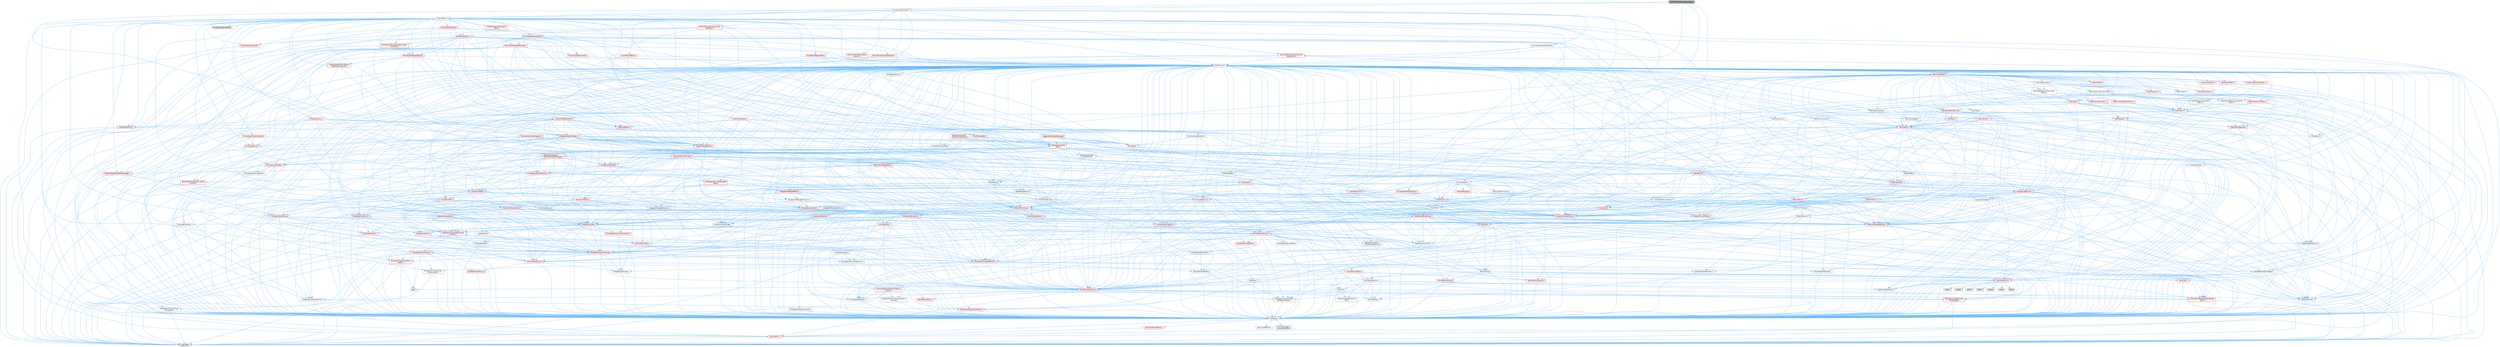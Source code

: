 digraph "FCPXMLMovieSceneTranslator.h"
{
 // INTERACTIVE_SVG=YES
 // LATEX_PDF_SIZE
  bgcolor="transparent";
  edge [fontname=Helvetica,fontsize=10,labelfontname=Helvetica,labelfontsize=10];
  node [fontname=Helvetica,fontsize=10,shape=box,height=0.2,width=0.4];
  Node1 [id="Node000001",label="FCPXMLMovieSceneTranslator.h",height=0.2,width=0.4,color="gray40", fillcolor="grey60", style="filled", fontcolor="black",tooltip=" "];
  Node1 -> Node2 [id="edge1_Node000001_Node000002",color="steelblue1",style="solid",tooltip=" "];
  Node2 [id="Node000002",label="CoreMinimal.h",height=0.2,width=0.4,color="grey40", fillcolor="white", style="filled",URL="$d7/d67/CoreMinimal_8h.html",tooltip=" "];
  Node2 -> Node3 [id="edge2_Node000002_Node000003",color="steelblue1",style="solid",tooltip=" "];
  Node3 [id="Node000003",label="CoreTypes.h",height=0.2,width=0.4,color="grey40", fillcolor="white", style="filled",URL="$dc/dec/CoreTypes_8h.html",tooltip=" "];
  Node3 -> Node4 [id="edge3_Node000003_Node000004",color="steelblue1",style="solid",tooltip=" "];
  Node4 [id="Node000004",label="HAL/Platform.h",height=0.2,width=0.4,color="red", fillcolor="#FFF0F0", style="filled",URL="$d9/dd0/Platform_8h.html",tooltip=" "];
  Node4 -> Node7 [id="edge4_Node000004_Node000007",color="steelblue1",style="solid",tooltip=" "];
  Node7 [id="Node000007",label="type_traits",height=0.2,width=0.4,color="grey60", fillcolor="#E0E0E0", style="filled",tooltip=" "];
  Node3 -> Node14 [id="edge5_Node000003_Node000014",color="steelblue1",style="solid",tooltip=" "];
  Node14 [id="Node000014",label="ProfilingDebugging\l/UMemoryDefines.h",height=0.2,width=0.4,color="grey40", fillcolor="white", style="filled",URL="$d2/da2/UMemoryDefines_8h.html",tooltip=" "];
  Node3 -> Node15 [id="edge6_Node000003_Node000015",color="steelblue1",style="solid",tooltip=" "];
  Node15 [id="Node000015",label="Misc/CoreMiscDefines.h",height=0.2,width=0.4,color="red", fillcolor="#FFF0F0", style="filled",URL="$da/d38/CoreMiscDefines_8h.html",tooltip=" "];
  Node15 -> Node4 [id="edge7_Node000015_Node000004",color="steelblue1",style="solid",tooltip=" "];
  Node3 -> Node16 [id="edge8_Node000003_Node000016",color="steelblue1",style="solid",tooltip=" "];
  Node16 [id="Node000016",label="Misc/CoreDefines.h",height=0.2,width=0.4,color="grey40", fillcolor="white", style="filled",URL="$d3/dd2/CoreDefines_8h.html",tooltip=" "];
  Node2 -> Node17 [id="edge9_Node000002_Node000017",color="steelblue1",style="solid",tooltip=" "];
  Node17 [id="Node000017",label="CoreFwd.h",height=0.2,width=0.4,color="grey40", fillcolor="white", style="filled",URL="$d1/d1e/CoreFwd_8h.html",tooltip=" "];
  Node17 -> Node3 [id="edge10_Node000017_Node000003",color="steelblue1",style="solid",tooltip=" "];
  Node17 -> Node18 [id="edge11_Node000017_Node000018",color="steelblue1",style="solid",tooltip=" "];
  Node18 [id="Node000018",label="Containers/ContainersFwd.h",height=0.2,width=0.4,color="grey40", fillcolor="white", style="filled",URL="$d4/d0a/ContainersFwd_8h.html",tooltip=" "];
  Node18 -> Node4 [id="edge12_Node000018_Node000004",color="steelblue1",style="solid",tooltip=" "];
  Node18 -> Node3 [id="edge13_Node000018_Node000003",color="steelblue1",style="solid",tooltip=" "];
  Node18 -> Node19 [id="edge14_Node000018_Node000019",color="steelblue1",style="solid",tooltip=" "];
  Node19 [id="Node000019",label="Traits/IsContiguousContainer.h",height=0.2,width=0.4,color="red", fillcolor="#FFF0F0", style="filled",URL="$d5/d3c/IsContiguousContainer_8h.html",tooltip=" "];
  Node19 -> Node3 [id="edge15_Node000019_Node000003",color="steelblue1",style="solid",tooltip=" "];
  Node17 -> Node22 [id="edge16_Node000017_Node000022",color="steelblue1",style="solid",tooltip=" "];
  Node22 [id="Node000022",label="Math/MathFwd.h",height=0.2,width=0.4,color="grey40", fillcolor="white", style="filled",URL="$d2/d10/MathFwd_8h.html",tooltip=" "];
  Node22 -> Node4 [id="edge17_Node000022_Node000004",color="steelblue1",style="solid",tooltip=" "];
  Node17 -> Node23 [id="edge18_Node000017_Node000023",color="steelblue1",style="solid",tooltip=" "];
  Node23 [id="Node000023",label="UObject/UObjectHierarchy\lFwd.h",height=0.2,width=0.4,color="grey40", fillcolor="white", style="filled",URL="$d3/d13/UObjectHierarchyFwd_8h.html",tooltip=" "];
  Node2 -> Node23 [id="edge19_Node000002_Node000023",color="steelblue1",style="solid",tooltip=" "];
  Node2 -> Node18 [id="edge20_Node000002_Node000018",color="steelblue1",style="solid",tooltip=" "];
  Node2 -> Node24 [id="edge21_Node000002_Node000024",color="steelblue1",style="solid",tooltip=" "];
  Node24 [id="Node000024",label="Misc/VarArgs.h",height=0.2,width=0.4,color="grey40", fillcolor="white", style="filled",URL="$d5/d6f/VarArgs_8h.html",tooltip=" "];
  Node24 -> Node3 [id="edge22_Node000024_Node000003",color="steelblue1",style="solid",tooltip=" "];
  Node2 -> Node25 [id="edge23_Node000002_Node000025",color="steelblue1",style="solid",tooltip=" "];
  Node25 [id="Node000025",label="Logging/LogVerbosity.h",height=0.2,width=0.4,color="grey40", fillcolor="white", style="filled",URL="$d2/d8f/LogVerbosity_8h.html",tooltip=" "];
  Node25 -> Node3 [id="edge24_Node000025_Node000003",color="steelblue1",style="solid",tooltip=" "];
  Node2 -> Node26 [id="edge25_Node000002_Node000026",color="steelblue1",style="solid",tooltip=" "];
  Node26 [id="Node000026",label="Misc/OutputDevice.h",height=0.2,width=0.4,color="grey40", fillcolor="white", style="filled",URL="$d7/d32/OutputDevice_8h.html",tooltip=" "];
  Node26 -> Node17 [id="edge26_Node000026_Node000017",color="steelblue1",style="solid",tooltip=" "];
  Node26 -> Node3 [id="edge27_Node000026_Node000003",color="steelblue1",style="solid",tooltip=" "];
  Node26 -> Node25 [id="edge28_Node000026_Node000025",color="steelblue1",style="solid",tooltip=" "];
  Node26 -> Node24 [id="edge29_Node000026_Node000024",color="steelblue1",style="solid",tooltip=" "];
  Node26 -> Node27 [id="edge30_Node000026_Node000027",color="steelblue1",style="solid",tooltip=" "];
  Node27 [id="Node000027",label="Templates/IsArrayOrRefOf\lTypeByPredicate.h",height=0.2,width=0.4,color="grey40", fillcolor="white", style="filled",URL="$d6/da1/IsArrayOrRefOfTypeByPredicate_8h.html",tooltip=" "];
  Node27 -> Node3 [id="edge31_Node000027_Node000003",color="steelblue1",style="solid",tooltip=" "];
  Node26 -> Node28 [id="edge32_Node000026_Node000028",color="steelblue1",style="solid",tooltip=" "];
  Node28 [id="Node000028",label="Templates/IsValidVariadic\lFunctionArg.h",height=0.2,width=0.4,color="red", fillcolor="#FFF0F0", style="filled",URL="$d0/dc8/IsValidVariadicFunctionArg_8h.html",tooltip=" "];
  Node28 -> Node3 [id="edge33_Node000028_Node000003",color="steelblue1",style="solid",tooltip=" "];
  Node28 -> Node7 [id="edge34_Node000028_Node000007",color="steelblue1",style="solid",tooltip=" "];
  Node26 -> Node30 [id="edge35_Node000026_Node000030",color="steelblue1",style="solid",tooltip=" "];
  Node30 [id="Node000030",label="Traits/IsCharEncodingCompatible\lWith.h",height=0.2,width=0.4,color="red", fillcolor="#FFF0F0", style="filled",URL="$df/dd1/IsCharEncodingCompatibleWith_8h.html",tooltip=" "];
  Node30 -> Node7 [id="edge36_Node000030_Node000007",color="steelblue1",style="solid",tooltip=" "];
  Node2 -> Node32 [id="edge37_Node000002_Node000032",color="steelblue1",style="solid",tooltip=" "];
  Node32 [id="Node000032",label="HAL/PlatformCrt.h",height=0.2,width=0.4,color="red", fillcolor="#FFF0F0", style="filled",URL="$d8/d75/PlatformCrt_8h.html",tooltip=" "];
  Node32 -> Node33 [id="edge38_Node000032_Node000033",color="steelblue1",style="solid",tooltip=" "];
  Node33 [id="Node000033",label="new",height=0.2,width=0.4,color="grey60", fillcolor="#E0E0E0", style="filled",tooltip=" "];
  Node32 -> Node34 [id="edge39_Node000032_Node000034",color="steelblue1",style="solid",tooltip=" "];
  Node34 [id="Node000034",label="wchar.h",height=0.2,width=0.4,color="grey60", fillcolor="#E0E0E0", style="filled",tooltip=" "];
  Node32 -> Node35 [id="edge40_Node000032_Node000035",color="steelblue1",style="solid",tooltip=" "];
  Node35 [id="Node000035",label="stddef.h",height=0.2,width=0.4,color="grey60", fillcolor="#E0E0E0", style="filled",tooltip=" "];
  Node32 -> Node36 [id="edge41_Node000032_Node000036",color="steelblue1",style="solid",tooltip=" "];
  Node36 [id="Node000036",label="stdlib.h",height=0.2,width=0.4,color="grey60", fillcolor="#E0E0E0", style="filled",tooltip=" "];
  Node32 -> Node37 [id="edge42_Node000032_Node000037",color="steelblue1",style="solid",tooltip=" "];
  Node37 [id="Node000037",label="stdio.h",height=0.2,width=0.4,color="grey60", fillcolor="#E0E0E0", style="filled",tooltip=" "];
  Node32 -> Node38 [id="edge43_Node000032_Node000038",color="steelblue1",style="solid",tooltip=" "];
  Node38 [id="Node000038",label="stdarg.h",height=0.2,width=0.4,color="grey60", fillcolor="#E0E0E0", style="filled",tooltip=" "];
  Node32 -> Node39 [id="edge44_Node000032_Node000039",color="steelblue1",style="solid",tooltip=" "];
  Node39 [id="Node000039",label="math.h",height=0.2,width=0.4,color="grey60", fillcolor="#E0E0E0", style="filled",tooltip=" "];
  Node32 -> Node40 [id="edge45_Node000032_Node000040",color="steelblue1",style="solid",tooltip=" "];
  Node40 [id="Node000040",label="float.h",height=0.2,width=0.4,color="grey60", fillcolor="#E0E0E0", style="filled",tooltip=" "];
  Node2 -> Node42 [id="edge46_Node000002_Node000042",color="steelblue1",style="solid",tooltip=" "];
  Node42 [id="Node000042",label="HAL/PlatformMisc.h",height=0.2,width=0.4,color="red", fillcolor="#FFF0F0", style="filled",URL="$d0/df5/PlatformMisc_8h.html",tooltip=" "];
  Node42 -> Node3 [id="edge47_Node000042_Node000003",color="steelblue1",style="solid",tooltip=" "];
  Node2 -> Node61 [id="edge48_Node000002_Node000061",color="steelblue1",style="solid",tooltip=" "];
  Node61 [id="Node000061",label="Misc/AssertionMacros.h",height=0.2,width=0.4,color="red", fillcolor="#FFF0F0", style="filled",URL="$d0/dfa/AssertionMacros_8h.html",tooltip=" "];
  Node61 -> Node3 [id="edge49_Node000061_Node000003",color="steelblue1",style="solid",tooltip=" "];
  Node61 -> Node4 [id="edge50_Node000061_Node000004",color="steelblue1",style="solid",tooltip=" "];
  Node61 -> Node42 [id="edge51_Node000061_Node000042",color="steelblue1",style="solid",tooltip=" "];
  Node61 -> Node62 [id="edge52_Node000061_Node000062",color="steelblue1",style="solid",tooltip=" "];
  Node62 [id="Node000062",label="Templates/EnableIf.h",height=0.2,width=0.4,color="grey40", fillcolor="white", style="filled",URL="$d7/d60/EnableIf_8h.html",tooltip=" "];
  Node62 -> Node3 [id="edge53_Node000062_Node000003",color="steelblue1",style="solid",tooltip=" "];
  Node61 -> Node27 [id="edge54_Node000061_Node000027",color="steelblue1",style="solid",tooltip=" "];
  Node61 -> Node28 [id="edge55_Node000061_Node000028",color="steelblue1",style="solid",tooltip=" "];
  Node61 -> Node30 [id="edge56_Node000061_Node000030",color="steelblue1",style="solid",tooltip=" "];
  Node61 -> Node24 [id="edge57_Node000061_Node000024",color="steelblue1",style="solid",tooltip=" "];
  Node2 -> Node70 [id="edge58_Node000002_Node000070",color="steelblue1",style="solid",tooltip=" "];
  Node70 [id="Node000070",label="Templates/IsPointer.h",height=0.2,width=0.4,color="grey40", fillcolor="white", style="filled",URL="$d7/d05/IsPointer_8h.html",tooltip=" "];
  Node70 -> Node3 [id="edge59_Node000070_Node000003",color="steelblue1",style="solid",tooltip=" "];
  Node2 -> Node71 [id="edge60_Node000002_Node000071",color="steelblue1",style="solid",tooltip=" "];
  Node71 [id="Node000071",label="HAL/PlatformMemory.h",height=0.2,width=0.4,color="red", fillcolor="#FFF0F0", style="filled",URL="$de/d68/PlatformMemory_8h.html",tooltip=" "];
  Node71 -> Node3 [id="edge61_Node000071_Node000003",color="steelblue1",style="solid",tooltip=" "];
  Node2 -> Node54 [id="edge62_Node000002_Node000054",color="steelblue1",style="solid",tooltip=" "];
  Node54 [id="Node000054",label="HAL/PlatformAtomics.h",height=0.2,width=0.4,color="red", fillcolor="#FFF0F0", style="filled",URL="$d3/d36/PlatformAtomics_8h.html",tooltip=" "];
  Node54 -> Node3 [id="edge63_Node000054_Node000003",color="steelblue1",style="solid",tooltip=" "];
  Node2 -> Node76 [id="edge64_Node000002_Node000076",color="steelblue1",style="solid",tooltip=" "];
  Node76 [id="Node000076",label="Misc/Exec.h",height=0.2,width=0.4,color="grey40", fillcolor="white", style="filled",URL="$de/ddb/Exec_8h.html",tooltip=" "];
  Node76 -> Node3 [id="edge65_Node000076_Node000003",color="steelblue1",style="solid",tooltip=" "];
  Node76 -> Node61 [id="edge66_Node000076_Node000061",color="steelblue1",style="solid",tooltip=" "];
  Node2 -> Node77 [id="edge67_Node000002_Node000077",color="steelblue1",style="solid",tooltip=" "];
  Node77 [id="Node000077",label="HAL/MemoryBase.h",height=0.2,width=0.4,color="red", fillcolor="#FFF0F0", style="filled",URL="$d6/d9f/MemoryBase_8h.html",tooltip=" "];
  Node77 -> Node3 [id="edge68_Node000077_Node000003",color="steelblue1",style="solid",tooltip=" "];
  Node77 -> Node54 [id="edge69_Node000077_Node000054",color="steelblue1",style="solid",tooltip=" "];
  Node77 -> Node32 [id="edge70_Node000077_Node000032",color="steelblue1",style="solid",tooltip=" "];
  Node77 -> Node76 [id="edge71_Node000077_Node000076",color="steelblue1",style="solid",tooltip=" "];
  Node77 -> Node26 [id="edge72_Node000077_Node000026",color="steelblue1",style="solid",tooltip=" "];
  Node2 -> Node87 [id="edge73_Node000002_Node000087",color="steelblue1",style="solid",tooltip=" "];
  Node87 [id="Node000087",label="HAL/UnrealMemory.h",height=0.2,width=0.4,color="red", fillcolor="#FFF0F0", style="filled",URL="$d9/d96/UnrealMemory_8h.html",tooltip=" "];
  Node87 -> Node3 [id="edge74_Node000087_Node000003",color="steelblue1",style="solid",tooltip=" "];
  Node87 -> Node77 [id="edge75_Node000087_Node000077",color="steelblue1",style="solid",tooltip=" "];
  Node87 -> Node71 [id="edge76_Node000087_Node000071",color="steelblue1",style="solid",tooltip=" "];
  Node87 -> Node70 [id="edge77_Node000087_Node000070",color="steelblue1",style="solid",tooltip=" "];
  Node2 -> Node89 [id="edge78_Node000002_Node000089",color="steelblue1",style="solid",tooltip=" "];
  Node89 [id="Node000089",label="Templates/IsArithmetic.h",height=0.2,width=0.4,color="grey40", fillcolor="white", style="filled",URL="$d2/d5d/IsArithmetic_8h.html",tooltip=" "];
  Node89 -> Node3 [id="edge79_Node000089_Node000003",color="steelblue1",style="solid",tooltip=" "];
  Node2 -> Node83 [id="edge80_Node000002_Node000083",color="steelblue1",style="solid",tooltip=" "];
  Node83 [id="Node000083",label="Templates/AndOrNot.h",height=0.2,width=0.4,color="grey40", fillcolor="white", style="filled",URL="$db/d0a/AndOrNot_8h.html",tooltip=" "];
  Node83 -> Node3 [id="edge81_Node000083_Node000003",color="steelblue1",style="solid",tooltip=" "];
  Node2 -> Node90 [id="edge82_Node000002_Node000090",color="steelblue1",style="solid",tooltip=" "];
  Node90 [id="Node000090",label="Templates/IsPODType.h",height=0.2,width=0.4,color="grey40", fillcolor="white", style="filled",URL="$d7/db1/IsPODType_8h.html",tooltip=" "];
  Node90 -> Node3 [id="edge83_Node000090_Node000003",color="steelblue1",style="solid",tooltip=" "];
  Node2 -> Node91 [id="edge84_Node000002_Node000091",color="steelblue1",style="solid",tooltip=" "];
  Node91 [id="Node000091",label="Templates/IsUECoreType.h",height=0.2,width=0.4,color="grey40", fillcolor="white", style="filled",URL="$d1/db8/IsUECoreType_8h.html",tooltip=" "];
  Node91 -> Node3 [id="edge85_Node000091_Node000003",color="steelblue1",style="solid",tooltip=" "];
  Node91 -> Node7 [id="edge86_Node000091_Node000007",color="steelblue1",style="solid",tooltip=" "];
  Node2 -> Node84 [id="edge87_Node000002_Node000084",color="steelblue1",style="solid",tooltip=" "];
  Node84 [id="Node000084",label="Templates/IsTriviallyCopy\lConstructible.h",height=0.2,width=0.4,color="grey40", fillcolor="white", style="filled",URL="$d3/d78/IsTriviallyCopyConstructible_8h.html",tooltip=" "];
  Node84 -> Node3 [id="edge88_Node000084_Node000003",color="steelblue1",style="solid",tooltip=" "];
  Node84 -> Node7 [id="edge89_Node000084_Node000007",color="steelblue1",style="solid",tooltip=" "];
  Node2 -> Node92 [id="edge90_Node000002_Node000092",color="steelblue1",style="solid",tooltip=" "];
  Node92 [id="Node000092",label="Templates/UnrealTypeTraits.h",height=0.2,width=0.4,color="red", fillcolor="#FFF0F0", style="filled",URL="$d2/d2d/UnrealTypeTraits_8h.html",tooltip=" "];
  Node92 -> Node3 [id="edge91_Node000092_Node000003",color="steelblue1",style="solid",tooltip=" "];
  Node92 -> Node70 [id="edge92_Node000092_Node000070",color="steelblue1",style="solid",tooltip=" "];
  Node92 -> Node61 [id="edge93_Node000092_Node000061",color="steelblue1",style="solid",tooltip=" "];
  Node92 -> Node83 [id="edge94_Node000092_Node000083",color="steelblue1",style="solid",tooltip=" "];
  Node92 -> Node62 [id="edge95_Node000092_Node000062",color="steelblue1",style="solid",tooltip=" "];
  Node92 -> Node89 [id="edge96_Node000092_Node000089",color="steelblue1",style="solid",tooltip=" "];
  Node92 -> Node90 [id="edge97_Node000092_Node000090",color="steelblue1",style="solid",tooltip=" "];
  Node92 -> Node91 [id="edge98_Node000092_Node000091",color="steelblue1",style="solid",tooltip=" "];
  Node92 -> Node84 [id="edge99_Node000092_Node000084",color="steelblue1",style="solid",tooltip=" "];
  Node2 -> Node62 [id="edge100_Node000002_Node000062",color="steelblue1",style="solid",tooltip=" "];
  Node2 -> Node94 [id="edge101_Node000002_Node000094",color="steelblue1",style="solid",tooltip=" "];
  Node94 [id="Node000094",label="Templates/RemoveReference.h",height=0.2,width=0.4,color="grey40", fillcolor="white", style="filled",URL="$da/dbe/RemoveReference_8h.html",tooltip=" "];
  Node94 -> Node3 [id="edge102_Node000094_Node000003",color="steelblue1",style="solid",tooltip=" "];
  Node2 -> Node95 [id="edge103_Node000002_Node000095",color="steelblue1",style="solid",tooltip=" "];
  Node95 [id="Node000095",label="Templates/IntegralConstant.h",height=0.2,width=0.4,color="grey40", fillcolor="white", style="filled",URL="$db/d1b/IntegralConstant_8h.html",tooltip=" "];
  Node95 -> Node3 [id="edge104_Node000095_Node000003",color="steelblue1",style="solid",tooltip=" "];
  Node2 -> Node96 [id="edge105_Node000002_Node000096",color="steelblue1",style="solid",tooltip=" "];
  Node96 [id="Node000096",label="Templates/IsClass.h",height=0.2,width=0.4,color="grey40", fillcolor="white", style="filled",URL="$db/dcb/IsClass_8h.html",tooltip=" "];
  Node96 -> Node3 [id="edge106_Node000096_Node000003",color="steelblue1",style="solid",tooltip=" "];
  Node2 -> Node97 [id="edge107_Node000002_Node000097",color="steelblue1",style="solid",tooltip=" "];
  Node97 [id="Node000097",label="Templates/TypeCompatible\lBytes.h",height=0.2,width=0.4,color="red", fillcolor="#FFF0F0", style="filled",URL="$df/d0a/TypeCompatibleBytes_8h.html",tooltip=" "];
  Node97 -> Node3 [id="edge108_Node000097_Node000003",color="steelblue1",style="solid",tooltip=" "];
  Node97 -> Node33 [id="edge109_Node000097_Node000033",color="steelblue1",style="solid",tooltip=" "];
  Node97 -> Node7 [id="edge110_Node000097_Node000007",color="steelblue1",style="solid",tooltip=" "];
  Node2 -> Node19 [id="edge111_Node000002_Node000019",color="steelblue1",style="solid",tooltip=" "];
  Node2 -> Node98 [id="edge112_Node000002_Node000098",color="steelblue1",style="solid",tooltip=" "];
  Node98 [id="Node000098",label="Templates/UnrealTemplate.h",height=0.2,width=0.4,color="red", fillcolor="#FFF0F0", style="filled",URL="$d4/d24/UnrealTemplate_8h.html",tooltip=" "];
  Node98 -> Node3 [id="edge113_Node000098_Node000003",color="steelblue1",style="solid",tooltip=" "];
  Node98 -> Node70 [id="edge114_Node000098_Node000070",color="steelblue1",style="solid",tooltip=" "];
  Node98 -> Node87 [id="edge115_Node000098_Node000087",color="steelblue1",style="solid",tooltip=" "];
  Node98 -> Node92 [id="edge116_Node000098_Node000092",color="steelblue1",style="solid",tooltip=" "];
  Node98 -> Node94 [id="edge117_Node000098_Node000094",color="steelblue1",style="solid",tooltip=" "];
  Node98 -> Node97 [id="edge118_Node000098_Node000097",color="steelblue1",style="solid",tooltip=" "];
  Node98 -> Node19 [id="edge119_Node000098_Node000019",color="steelblue1",style="solid",tooltip=" "];
  Node98 -> Node7 [id="edge120_Node000098_Node000007",color="steelblue1",style="solid",tooltip=" "];
  Node2 -> Node47 [id="edge121_Node000002_Node000047",color="steelblue1",style="solid",tooltip=" "];
  Node47 [id="Node000047",label="Math/NumericLimits.h",height=0.2,width=0.4,color="grey40", fillcolor="white", style="filled",URL="$df/d1b/NumericLimits_8h.html",tooltip=" "];
  Node47 -> Node3 [id="edge122_Node000047_Node000003",color="steelblue1",style="solid",tooltip=" "];
  Node2 -> Node102 [id="edge123_Node000002_Node000102",color="steelblue1",style="solid",tooltip=" "];
  Node102 [id="Node000102",label="HAL/PlatformMath.h",height=0.2,width=0.4,color="red", fillcolor="#FFF0F0", style="filled",URL="$dc/d53/PlatformMath_8h.html",tooltip=" "];
  Node102 -> Node3 [id="edge124_Node000102_Node000003",color="steelblue1",style="solid",tooltip=" "];
  Node2 -> Node85 [id="edge125_Node000002_Node000085",color="steelblue1",style="solid",tooltip=" "];
  Node85 [id="Node000085",label="Templates/IsTriviallyCopy\lAssignable.h",height=0.2,width=0.4,color="grey40", fillcolor="white", style="filled",URL="$d2/df2/IsTriviallyCopyAssignable_8h.html",tooltip=" "];
  Node85 -> Node3 [id="edge126_Node000085_Node000003",color="steelblue1",style="solid",tooltip=" "];
  Node85 -> Node7 [id="edge127_Node000085_Node000007",color="steelblue1",style="solid",tooltip=" "];
  Node2 -> Node110 [id="edge128_Node000002_Node000110",color="steelblue1",style="solid",tooltip=" "];
  Node110 [id="Node000110",label="Templates/MemoryOps.h",height=0.2,width=0.4,color="red", fillcolor="#FFF0F0", style="filled",URL="$db/dea/MemoryOps_8h.html",tooltip=" "];
  Node110 -> Node3 [id="edge129_Node000110_Node000003",color="steelblue1",style="solid",tooltip=" "];
  Node110 -> Node87 [id="edge130_Node000110_Node000087",color="steelblue1",style="solid",tooltip=" "];
  Node110 -> Node85 [id="edge131_Node000110_Node000085",color="steelblue1",style="solid",tooltip=" "];
  Node110 -> Node84 [id="edge132_Node000110_Node000084",color="steelblue1",style="solid",tooltip=" "];
  Node110 -> Node92 [id="edge133_Node000110_Node000092",color="steelblue1",style="solid",tooltip=" "];
  Node110 -> Node33 [id="edge134_Node000110_Node000033",color="steelblue1",style="solid",tooltip=" "];
  Node110 -> Node7 [id="edge135_Node000110_Node000007",color="steelblue1",style="solid",tooltip=" "];
  Node2 -> Node111 [id="edge136_Node000002_Node000111",color="steelblue1",style="solid",tooltip=" "];
  Node111 [id="Node000111",label="Containers/ContainerAllocation\lPolicies.h",height=0.2,width=0.4,color="red", fillcolor="#FFF0F0", style="filled",URL="$d7/dff/ContainerAllocationPolicies_8h.html",tooltip=" "];
  Node111 -> Node3 [id="edge137_Node000111_Node000003",color="steelblue1",style="solid",tooltip=" "];
  Node111 -> Node111 [id="edge138_Node000111_Node000111",color="steelblue1",style="solid",tooltip=" "];
  Node111 -> Node102 [id="edge139_Node000111_Node000102",color="steelblue1",style="solid",tooltip=" "];
  Node111 -> Node87 [id="edge140_Node000111_Node000087",color="steelblue1",style="solid",tooltip=" "];
  Node111 -> Node47 [id="edge141_Node000111_Node000047",color="steelblue1",style="solid",tooltip=" "];
  Node111 -> Node61 [id="edge142_Node000111_Node000061",color="steelblue1",style="solid",tooltip=" "];
  Node111 -> Node110 [id="edge143_Node000111_Node000110",color="steelblue1",style="solid",tooltip=" "];
  Node111 -> Node97 [id="edge144_Node000111_Node000097",color="steelblue1",style="solid",tooltip=" "];
  Node111 -> Node7 [id="edge145_Node000111_Node000007",color="steelblue1",style="solid",tooltip=" "];
  Node2 -> Node114 [id="edge146_Node000002_Node000114",color="steelblue1",style="solid",tooltip=" "];
  Node114 [id="Node000114",label="Templates/IsEnumClass.h",height=0.2,width=0.4,color="grey40", fillcolor="white", style="filled",URL="$d7/d15/IsEnumClass_8h.html",tooltip=" "];
  Node114 -> Node3 [id="edge147_Node000114_Node000003",color="steelblue1",style="solid",tooltip=" "];
  Node114 -> Node83 [id="edge148_Node000114_Node000083",color="steelblue1",style="solid",tooltip=" "];
  Node2 -> Node115 [id="edge149_Node000002_Node000115",color="steelblue1",style="solid",tooltip=" "];
  Node115 [id="Node000115",label="HAL/PlatformProperties.h",height=0.2,width=0.4,color="red", fillcolor="#FFF0F0", style="filled",URL="$d9/db0/PlatformProperties_8h.html",tooltip=" "];
  Node115 -> Node3 [id="edge150_Node000115_Node000003",color="steelblue1",style="solid",tooltip=" "];
  Node2 -> Node118 [id="edge151_Node000002_Node000118",color="steelblue1",style="solid",tooltip=" "];
  Node118 [id="Node000118",label="Misc/EngineVersionBase.h",height=0.2,width=0.4,color="grey40", fillcolor="white", style="filled",URL="$d5/d2b/EngineVersionBase_8h.html",tooltip=" "];
  Node118 -> Node3 [id="edge152_Node000118_Node000003",color="steelblue1",style="solid",tooltip=" "];
  Node2 -> Node119 [id="edge153_Node000002_Node000119",color="steelblue1",style="solid",tooltip=" "];
  Node119 [id="Node000119",label="Internationalization\l/TextNamespaceFwd.h",height=0.2,width=0.4,color="grey40", fillcolor="white", style="filled",URL="$d8/d97/TextNamespaceFwd_8h.html",tooltip=" "];
  Node119 -> Node3 [id="edge154_Node000119_Node000003",color="steelblue1",style="solid",tooltip=" "];
  Node2 -> Node120 [id="edge155_Node000002_Node000120",color="steelblue1",style="solid",tooltip=" "];
  Node120 [id="Node000120",label="Serialization/Archive.h",height=0.2,width=0.4,color="red", fillcolor="#FFF0F0", style="filled",URL="$d7/d3b/Archive_8h.html",tooltip=" "];
  Node120 -> Node17 [id="edge156_Node000120_Node000017",color="steelblue1",style="solid",tooltip=" "];
  Node120 -> Node3 [id="edge157_Node000120_Node000003",color="steelblue1",style="solid",tooltip=" "];
  Node120 -> Node115 [id="edge158_Node000120_Node000115",color="steelblue1",style="solid",tooltip=" "];
  Node120 -> Node119 [id="edge159_Node000120_Node000119",color="steelblue1",style="solid",tooltip=" "];
  Node120 -> Node22 [id="edge160_Node000120_Node000022",color="steelblue1",style="solid",tooltip=" "];
  Node120 -> Node61 [id="edge161_Node000120_Node000061",color="steelblue1",style="solid",tooltip=" "];
  Node120 -> Node118 [id="edge162_Node000120_Node000118",color="steelblue1",style="solid",tooltip=" "];
  Node120 -> Node24 [id="edge163_Node000120_Node000024",color="steelblue1",style="solid",tooltip=" "];
  Node120 -> Node62 [id="edge164_Node000120_Node000062",color="steelblue1",style="solid",tooltip=" "];
  Node120 -> Node27 [id="edge165_Node000120_Node000027",color="steelblue1",style="solid",tooltip=" "];
  Node120 -> Node114 [id="edge166_Node000120_Node000114",color="steelblue1",style="solid",tooltip=" "];
  Node120 -> Node28 [id="edge167_Node000120_Node000028",color="steelblue1",style="solid",tooltip=" "];
  Node120 -> Node98 [id="edge168_Node000120_Node000098",color="steelblue1",style="solid",tooltip=" "];
  Node120 -> Node30 [id="edge169_Node000120_Node000030",color="steelblue1",style="solid",tooltip=" "];
  Node120 -> Node123 [id="edge170_Node000120_Node000123",color="steelblue1",style="solid",tooltip=" "];
  Node123 [id="Node000123",label="UObject/ObjectVersion.h",height=0.2,width=0.4,color="grey40", fillcolor="white", style="filled",URL="$da/d63/ObjectVersion_8h.html",tooltip=" "];
  Node123 -> Node3 [id="edge171_Node000123_Node000003",color="steelblue1",style="solid",tooltip=" "];
  Node2 -> Node124 [id="edge172_Node000002_Node000124",color="steelblue1",style="solid",tooltip=" "];
  Node124 [id="Node000124",label="Templates/Less.h",height=0.2,width=0.4,color="grey40", fillcolor="white", style="filled",URL="$de/dc8/Less_8h.html",tooltip=" "];
  Node124 -> Node3 [id="edge173_Node000124_Node000003",color="steelblue1",style="solid",tooltip=" "];
  Node124 -> Node98 [id="edge174_Node000124_Node000098",color="steelblue1",style="solid",tooltip=" "];
  Node2 -> Node125 [id="edge175_Node000002_Node000125",color="steelblue1",style="solid",tooltip=" "];
  Node125 [id="Node000125",label="Templates/Sorting.h",height=0.2,width=0.4,color="red", fillcolor="#FFF0F0", style="filled",URL="$d3/d9e/Sorting_8h.html",tooltip=" "];
  Node125 -> Node3 [id="edge176_Node000125_Node000003",color="steelblue1",style="solid",tooltip=" "];
  Node125 -> Node102 [id="edge177_Node000125_Node000102",color="steelblue1",style="solid",tooltip=" "];
  Node125 -> Node124 [id="edge178_Node000125_Node000124",color="steelblue1",style="solid",tooltip=" "];
  Node2 -> Node136 [id="edge179_Node000002_Node000136",color="steelblue1",style="solid",tooltip=" "];
  Node136 [id="Node000136",label="Misc/Char.h",height=0.2,width=0.4,color="red", fillcolor="#FFF0F0", style="filled",URL="$d0/d58/Char_8h.html",tooltip=" "];
  Node136 -> Node3 [id="edge180_Node000136_Node000003",color="steelblue1",style="solid",tooltip=" "];
  Node136 -> Node7 [id="edge181_Node000136_Node000007",color="steelblue1",style="solid",tooltip=" "];
  Node2 -> Node139 [id="edge182_Node000002_Node000139",color="steelblue1",style="solid",tooltip=" "];
  Node139 [id="Node000139",label="GenericPlatform/GenericPlatform\lStricmp.h",height=0.2,width=0.4,color="grey40", fillcolor="white", style="filled",URL="$d2/d86/GenericPlatformStricmp_8h.html",tooltip=" "];
  Node139 -> Node3 [id="edge183_Node000139_Node000003",color="steelblue1",style="solid",tooltip=" "];
  Node2 -> Node140 [id="edge184_Node000002_Node000140",color="steelblue1",style="solid",tooltip=" "];
  Node140 [id="Node000140",label="GenericPlatform/GenericPlatform\lString.h",height=0.2,width=0.4,color="red", fillcolor="#FFF0F0", style="filled",URL="$dd/d20/GenericPlatformString_8h.html",tooltip=" "];
  Node140 -> Node3 [id="edge185_Node000140_Node000003",color="steelblue1",style="solid",tooltip=" "];
  Node140 -> Node139 [id="edge186_Node000140_Node000139",color="steelblue1",style="solid",tooltip=" "];
  Node140 -> Node62 [id="edge187_Node000140_Node000062",color="steelblue1",style="solid",tooltip=" "];
  Node140 -> Node30 [id="edge188_Node000140_Node000030",color="steelblue1",style="solid",tooltip=" "];
  Node140 -> Node7 [id="edge189_Node000140_Node000007",color="steelblue1",style="solid",tooltip=" "];
  Node2 -> Node73 [id="edge190_Node000002_Node000073",color="steelblue1",style="solid",tooltip=" "];
  Node73 [id="Node000073",label="HAL/PlatformString.h",height=0.2,width=0.4,color="red", fillcolor="#FFF0F0", style="filled",URL="$db/db5/PlatformString_8h.html",tooltip=" "];
  Node73 -> Node3 [id="edge191_Node000073_Node000003",color="steelblue1",style="solid",tooltip=" "];
  Node2 -> Node143 [id="edge192_Node000002_Node000143",color="steelblue1",style="solid",tooltip=" "];
  Node143 [id="Node000143",label="Misc/CString.h",height=0.2,width=0.4,color="grey40", fillcolor="white", style="filled",URL="$d2/d49/CString_8h.html",tooltip=" "];
  Node143 -> Node3 [id="edge193_Node000143_Node000003",color="steelblue1",style="solid",tooltip=" "];
  Node143 -> Node32 [id="edge194_Node000143_Node000032",color="steelblue1",style="solid",tooltip=" "];
  Node143 -> Node73 [id="edge195_Node000143_Node000073",color="steelblue1",style="solid",tooltip=" "];
  Node143 -> Node61 [id="edge196_Node000143_Node000061",color="steelblue1",style="solid",tooltip=" "];
  Node143 -> Node136 [id="edge197_Node000143_Node000136",color="steelblue1",style="solid",tooltip=" "];
  Node143 -> Node24 [id="edge198_Node000143_Node000024",color="steelblue1",style="solid",tooltip=" "];
  Node143 -> Node27 [id="edge199_Node000143_Node000027",color="steelblue1",style="solid",tooltip=" "];
  Node143 -> Node28 [id="edge200_Node000143_Node000028",color="steelblue1",style="solid",tooltip=" "];
  Node143 -> Node30 [id="edge201_Node000143_Node000030",color="steelblue1",style="solid",tooltip=" "];
  Node2 -> Node144 [id="edge202_Node000002_Node000144",color="steelblue1",style="solid",tooltip=" "];
  Node144 [id="Node000144",label="Misc/Crc.h",height=0.2,width=0.4,color="red", fillcolor="#FFF0F0", style="filled",URL="$d4/dd2/Crc_8h.html",tooltip=" "];
  Node144 -> Node3 [id="edge203_Node000144_Node000003",color="steelblue1",style="solid",tooltip=" "];
  Node144 -> Node73 [id="edge204_Node000144_Node000073",color="steelblue1",style="solid",tooltip=" "];
  Node144 -> Node61 [id="edge205_Node000144_Node000061",color="steelblue1",style="solid",tooltip=" "];
  Node144 -> Node143 [id="edge206_Node000144_Node000143",color="steelblue1",style="solid",tooltip=" "];
  Node144 -> Node136 [id="edge207_Node000144_Node000136",color="steelblue1",style="solid",tooltip=" "];
  Node144 -> Node92 [id="edge208_Node000144_Node000092",color="steelblue1",style="solid",tooltip=" "];
  Node2 -> Node135 [id="edge209_Node000002_Node000135",color="steelblue1",style="solid",tooltip=" "];
  Node135 [id="Node000135",label="Math/UnrealMathUtility.h",height=0.2,width=0.4,color="red", fillcolor="#FFF0F0", style="filled",URL="$db/db8/UnrealMathUtility_8h.html",tooltip=" "];
  Node135 -> Node3 [id="edge210_Node000135_Node000003",color="steelblue1",style="solid",tooltip=" "];
  Node135 -> Node61 [id="edge211_Node000135_Node000061",color="steelblue1",style="solid",tooltip=" "];
  Node135 -> Node102 [id="edge212_Node000135_Node000102",color="steelblue1",style="solid",tooltip=" "];
  Node135 -> Node22 [id="edge213_Node000135_Node000022",color="steelblue1",style="solid",tooltip=" "];
  Node2 -> Node145 [id="edge214_Node000002_Node000145",color="steelblue1",style="solid",tooltip=" "];
  Node145 [id="Node000145",label="Containers/UnrealString.h",height=0.2,width=0.4,color="red", fillcolor="#FFF0F0", style="filled",URL="$d5/dba/UnrealString_8h.html",tooltip=" "];
  Node2 -> Node149 [id="edge215_Node000002_Node000149",color="steelblue1",style="solid",tooltip=" "];
  Node149 [id="Node000149",label="Containers/Array.h",height=0.2,width=0.4,color="red", fillcolor="#FFF0F0", style="filled",URL="$df/dd0/Array_8h.html",tooltip=" "];
  Node149 -> Node3 [id="edge216_Node000149_Node000003",color="steelblue1",style="solid",tooltip=" "];
  Node149 -> Node61 [id="edge217_Node000149_Node000061",color="steelblue1",style="solid",tooltip=" "];
  Node149 -> Node87 [id="edge218_Node000149_Node000087",color="steelblue1",style="solid",tooltip=" "];
  Node149 -> Node92 [id="edge219_Node000149_Node000092",color="steelblue1",style="solid",tooltip=" "];
  Node149 -> Node98 [id="edge220_Node000149_Node000098",color="steelblue1",style="solid",tooltip=" "];
  Node149 -> Node111 [id="edge221_Node000149_Node000111",color="steelblue1",style="solid",tooltip=" "];
  Node149 -> Node120 [id="edge222_Node000149_Node000120",color="steelblue1",style="solid",tooltip=" "];
  Node149 -> Node128 [id="edge223_Node000149_Node000128",color="steelblue1",style="solid",tooltip=" "];
  Node128 [id="Node000128",label="Templates/Invoke.h",height=0.2,width=0.4,color="red", fillcolor="#FFF0F0", style="filled",URL="$d7/deb/Invoke_8h.html",tooltip=" "];
  Node128 -> Node3 [id="edge224_Node000128_Node000003",color="steelblue1",style="solid",tooltip=" "];
  Node128 -> Node98 [id="edge225_Node000128_Node000098",color="steelblue1",style="solid",tooltip=" "];
  Node128 -> Node7 [id="edge226_Node000128_Node000007",color="steelblue1",style="solid",tooltip=" "];
  Node149 -> Node124 [id="edge227_Node000149_Node000124",color="steelblue1",style="solid",tooltip=" "];
  Node149 -> Node125 [id="edge228_Node000149_Node000125",color="steelblue1",style="solid",tooltip=" "];
  Node149 -> Node172 [id="edge229_Node000149_Node000172",color="steelblue1",style="solid",tooltip=" "];
  Node172 [id="Node000172",label="Templates/AlignmentTemplates.h",height=0.2,width=0.4,color="red", fillcolor="#FFF0F0", style="filled",URL="$dd/d32/AlignmentTemplates_8h.html",tooltip=" "];
  Node172 -> Node3 [id="edge230_Node000172_Node000003",color="steelblue1",style="solid",tooltip=" "];
  Node172 -> Node70 [id="edge231_Node000172_Node000070",color="steelblue1",style="solid",tooltip=" "];
  Node149 -> Node7 [id="edge232_Node000149_Node000007",color="steelblue1",style="solid",tooltip=" "];
  Node2 -> Node173 [id="edge233_Node000002_Node000173",color="steelblue1",style="solid",tooltip=" "];
  Node173 [id="Node000173",label="Misc/FrameNumber.h",height=0.2,width=0.4,color="grey40", fillcolor="white", style="filled",URL="$dd/dbd/FrameNumber_8h.html",tooltip=" "];
  Node173 -> Node3 [id="edge234_Node000173_Node000003",color="steelblue1",style="solid",tooltip=" "];
  Node173 -> Node47 [id="edge235_Node000173_Node000047",color="steelblue1",style="solid",tooltip=" "];
  Node173 -> Node135 [id="edge236_Node000173_Node000135",color="steelblue1",style="solid",tooltip=" "];
  Node173 -> Node62 [id="edge237_Node000173_Node000062",color="steelblue1",style="solid",tooltip=" "];
  Node173 -> Node92 [id="edge238_Node000173_Node000092",color="steelblue1",style="solid",tooltip=" "];
  Node2 -> Node174 [id="edge239_Node000002_Node000174",color="steelblue1",style="solid",tooltip=" "];
  Node174 [id="Node000174",label="Misc/Timespan.h",height=0.2,width=0.4,color="grey40", fillcolor="white", style="filled",URL="$da/dd9/Timespan_8h.html",tooltip=" "];
  Node174 -> Node3 [id="edge240_Node000174_Node000003",color="steelblue1",style="solid",tooltip=" "];
  Node174 -> Node175 [id="edge241_Node000174_Node000175",color="steelblue1",style="solid",tooltip=" "];
  Node175 [id="Node000175",label="Math/Interval.h",height=0.2,width=0.4,color="grey40", fillcolor="white", style="filled",URL="$d1/d55/Interval_8h.html",tooltip=" "];
  Node175 -> Node3 [id="edge242_Node000175_Node000003",color="steelblue1",style="solid",tooltip=" "];
  Node175 -> Node89 [id="edge243_Node000175_Node000089",color="steelblue1",style="solid",tooltip=" "];
  Node175 -> Node92 [id="edge244_Node000175_Node000092",color="steelblue1",style="solid",tooltip=" "];
  Node175 -> Node47 [id="edge245_Node000175_Node000047",color="steelblue1",style="solid",tooltip=" "];
  Node175 -> Node135 [id="edge246_Node000175_Node000135",color="steelblue1",style="solid",tooltip=" "];
  Node174 -> Node135 [id="edge247_Node000174_Node000135",color="steelblue1",style="solid",tooltip=" "];
  Node174 -> Node61 [id="edge248_Node000174_Node000061",color="steelblue1",style="solid",tooltip=" "];
  Node2 -> Node176 [id="edge249_Node000002_Node000176",color="steelblue1",style="solid",tooltip=" "];
  Node176 [id="Node000176",label="Containers/StringConv.h",height=0.2,width=0.4,color="red", fillcolor="#FFF0F0", style="filled",URL="$d3/ddf/StringConv_8h.html",tooltip=" "];
  Node176 -> Node3 [id="edge250_Node000176_Node000003",color="steelblue1",style="solid",tooltip=" "];
  Node176 -> Node61 [id="edge251_Node000176_Node000061",color="steelblue1",style="solid",tooltip=" "];
  Node176 -> Node111 [id="edge252_Node000176_Node000111",color="steelblue1",style="solid",tooltip=" "];
  Node176 -> Node149 [id="edge253_Node000176_Node000149",color="steelblue1",style="solid",tooltip=" "];
  Node176 -> Node143 [id="edge254_Node000176_Node000143",color="steelblue1",style="solid",tooltip=" "];
  Node176 -> Node177 [id="edge255_Node000176_Node000177",color="steelblue1",style="solid",tooltip=" "];
  Node177 [id="Node000177",label="Templates/IsArray.h",height=0.2,width=0.4,color="grey40", fillcolor="white", style="filled",URL="$d8/d8d/IsArray_8h.html",tooltip=" "];
  Node177 -> Node3 [id="edge256_Node000177_Node000003",color="steelblue1",style="solid",tooltip=" "];
  Node176 -> Node98 [id="edge257_Node000176_Node000098",color="steelblue1",style="solid",tooltip=" "];
  Node176 -> Node92 [id="edge258_Node000176_Node000092",color="steelblue1",style="solid",tooltip=" "];
  Node176 -> Node30 [id="edge259_Node000176_Node000030",color="steelblue1",style="solid",tooltip=" "];
  Node176 -> Node19 [id="edge260_Node000176_Node000019",color="steelblue1",style="solid",tooltip=" "];
  Node176 -> Node7 [id="edge261_Node000176_Node000007",color="steelblue1",style="solid",tooltip=" "];
  Node2 -> Node178 [id="edge262_Node000002_Node000178",color="steelblue1",style="solid",tooltip=" "];
  Node178 [id="Node000178",label="UObject/UnrealNames.h",height=0.2,width=0.4,color="red", fillcolor="#FFF0F0", style="filled",URL="$d8/db1/UnrealNames_8h.html",tooltip=" "];
  Node178 -> Node3 [id="edge263_Node000178_Node000003",color="steelblue1",style="solid",tooltip=" "];
  Node2 -> Node180 [id="edge264_Node000002_Node000180",color="steelblue1",style="solid",tooltip=" "];
  Node180 [id="Node000180",label="UObject/NameTypes.h",height=0.2,width=0.4,color="red", fillcolor="#FFF0F0", style="filled",URL="$d6/d35/NameTypes_8h.html",tooltip=" "];
  Node180 -> Node3 [id="edge265_Node000180_Node000003",color="steelblue1",style="solid",tooltip=" "];
  Node180 -> Node61 [id="edge266_Node000180_Node000061",color="steelblue1",style="solid",tooltip=" "];
  Node180 -> Node87 [id="edge267_Node000180_Node000087",color="steelblue1",style="solid",tooltip=" "];
  Node180 -> Node92 [id="edge268_Node000180_Node000092",color="steelblue1",style="solid",tooltip=" "];
  Node180 -> Node98 [id="edge269_Node000180_Node000098",color="steelblue1",style="solid",tooltip=" "];
  Node180 -> Node145 [id="edge270_Node000180_Node000145",color="steelblue1",style="solid",tooltip=" "];
  Node180 -> Node181 [id="edge271_Node000180_Node000181",color="steelblue1",style="solid",tooltip=" "];
  Node181 [id="Node000181",label="HAL/CriticalSection.h",height=0.2,width=0.4,color="red", fillcolor="#FFF0F0", style="filled",URL="$d6/d90/CriticalSection_8h.html",tooltip=" "];
  Node180 -> Node176 [id="edge272_Node000180_Node000176",color="steelblue1",style="solid",tooltip=" "];
  Node180 -> Node44 [id="edge273_Node000180_Node000044",color="steelblue1",style="solid",tooltip=" "];
  Node44 [id="Node000044",label="Containers/StringFwd.h",height=0.2,width=0.4,color="red", fillcolor="#FFF0F0", style="filled",URL="$df/d37/StringFwd_8h.html",tooltip=" "];
  Node44 -> Node3 [id="edge274_Node000044_Node000003",color="steelblue1",style="solid",tooltip=" "];
  Node44 -> Node19 [id="edge275_Node000044_Node000019",color="steelblue1",style="solid",tooltip=" "];
  Node180 -> Node178 [id="edge276_Node000180_Node000178",color="steelblue1",style="solid",tooltip=" "];
  Node2 -> Node188 [id="edge277_Node000002_Node000188",color="steelblue1",style="solid",tooltip=" "];
  Node188 [id="Node000188",label="Misc/Parse.h",height=0.2,width=0.4,color="red", fillcolor="#FFF0F0", style="filled",URL="$dc/d71/Parse_8h.html",tooltip=" "];
  Node188 -> Node44 [id="edge278_Node000188_Node000044",color="steelblue1",style="solid",tooltip=" "];
  Node188 -> Node145 [id="edge279_Node000188_Node000145",color="steelblue1",style="solid",tooltip=" "];
  Node188 -> Node3 [id="edge280_Node000188_Node000003",color="steelblue1",style="solid",tooltip=" "];
  Node188 -> Node32 [id="edge281_Node000188_Node000032",color="steelblue1",style="solid",tooltip=" "];
  Node188 -> Node49 [id="edge282_Node000188_Node000049",color="steelblue1",style="solid",tooltip=" "];
  Node49 [id="Node000049",label="Misc/EnumClassFlags.h",height=0.2,width=0.4,color="grey40", fillcolor="white", style="filled",URL="$d8/de7/EnumClassFlags_8h.html",tooltip=" "];
  Node188 -> Node189 [id="edge283_Node000188_Node000189",color="steelblue1",style="solid",tooltip=" "];
  Node189 [id="Node000189",label="Templates/Function.h",height=0.2,width=0.4,color="red", fillcolor="#FFF0F0", style="filled",URL="$df/df5/Function_8h.html",tooltip=" "];
  Node189 -> Node3 [id="edge284_Node000189_Node000003",color="steelblue1",style="solid",tooltip=" "];
  Node189 -> Node61 [id="edge285_Node000189_Node000061",color="steelblue1",style="solid",tooltip=" "];
  Node189 -> Node87 [id="edge286_Node000189_Node000087",color="steelblue1",style="solid",tooltip=" "];
  Node189 -> Node92 [id="edge287_Node000189_Node000092",color="steelblue1",style="solid",tooltip=" "];
  Node189 -> Node128 [id="edge288_Node000189_Node000128",color="steelblue1",style="solid",tooltip=" "];
  Node189 -> Node98 [id="edge289_Node000189_Node000098",color="steelblue1",style="solid",tooltip=" "];
  Node189 -> Node135 [id="edge290_Node000189_Node000135",color="steelblue1",style="solid",tooltip=" "];
  Node189 -> Node33 [id="edge291_Node000189_Node000033",color="steelblue1",style="solid",tooltip=" "];
  Node189 -> Node7 [id="edge292_Node000189_Node000007",color="steelblue1",style="solid",tooltip=" "];
  Node2 -> Node172 [id="edge293_Node000002_Node000172",color="steelblue1",style="solid",tooltip=" "];
  Node2 -> Node191 [id="edge294_Node000002_Node000191",color="steelblue1",style="solid",tooltip=" "];
  Node191 [id="Node000191",label="Misc/StructBuilder.h",height=0.2,width=0.4,color="grey40", fillcolor="white", style="filled",URL="$d9/db3/StructBuilder_8h.html",tooltip=" "];
  Node191 -> Node3 [id="edge295_Node000191_Node000003",color="steelblue1",style="solid",tooltip=" "];
  Node191 -> Node135 [id="edge296_Node000191_Node000135",color="steelblue1",style="solid",tooltip=" "];
  Node191 -> Node172 [id="edge297_Node000191_Node000172",color="steelblue1",style="solid",tooltip=" "];
  Node2 -> Node104 [id="edge298_Node000002_Node000104",color="steelblue1",style="solid",tooltip=" "];
  Node104 [id="Node000104",label="Templates/Decay.h",height=0.2,width=0.4,color="grey40", fillcolor="white", style="filled",URL="$dd/d0f/Decay_8h.html",tooltip=" "];
  Node104 -> Node3 [id="edge299_Node000104_Node000003",color="steelblue1",style="solid",tooltip=" "];
  Node104 -> Node94 [id="edge300_Node000104_Node000094",color="steelblue1",style="solid",tooltip=" "];
  Node104 -> Node7 [id="edge301_Node000104_Node000007",color="steelblue1",style="solid",tooltip=" "];
  Node2 -> Node192 [id="edge302_Node000002_Node000192",color="steelblue1",style="solid",tooltip=" "];
  Node192 [id="Node000192",label="Templates/PointerIsConvertible\lFromTo.h",height=0.2,width=0.4,color="red", fillcolor="#FFF0F0", style="filled",URL="$d6/d65/PointerIsConvertibleFromTo_8h.html",tooltip=" "];
  Node192 -> Node3 [id="edge303_Node000192_Node000003",color="steelblue1",style="solid",tooltip=" "];
  Node192 -> Node7 [id="edge304_Node000192_Node000007",color="steelblue1",style="solid",tooltip=" "];
  Node2 -> Node128 [id="edge305_Node000002_Node000128",color="steelblue1",style="solid",tooltip=" "];
  Node2 -> Node189 [id="edge306_Node000002_Node000189",color="steelblue1",style="solid",tooltip=" "];
  Node2 -> Node161 [id="edge307_Node000002_Node000161",color="steelblue1",style="solid",tooltip=" "];
  Node161 [id="Node000161",label="Templates/TypeHash.h",height=0.2,width=0.4,color="red", fillcolor="#FFF0F0", style="filled",URL="$d1/d62/TypeHash_8h.html",tooltip=" "];
  Node161 -> Node3 [id="edge308_Node000161_Node000003",color="steelblue1",style="solid",tooltip=" "];
  Node161 -> Node144 [id="edge309_Node000161_Node000144",color="steelblue1",style="solid",tooltip=" "];
  Node161 -> Node7 [id="edge310_Node000161_Node000007",color="steelblue1",style="solid",tooltip=" "];
  Node2 -> Node193 [id="edge311_Node000002_Node000193",color="steelblue1",style="solid",tooltip=" "];
  Node193 [id="Node000193",label="Containers/ScriptArray.h",height=0.2,width=0.4,color="red", fillcolor="#FFF0F0", style="filled",URL="$dc/daf/ScriptArray_8h.html",tooltip=" "];
  Node193 -> Node3 [id="edge312_Node000193_Node000003",color="steelblue1",style="solid",tooltip=" "];
  Node193 -> Node61 [id="edge313_Node000193_Node000061",color="steelblue1",style="solid",tooltip=" "];
  Node193 -> Node87 [id="edge314_Node000193_Node000087",color="steelblue1",style="solid",tooltip=" "];
  Node193 -> Node111 [id="edge315_Node000193_Node000111",color="steelblue1",style="solid",tooltip=" "];
  Node193 -> Node149 [id="edge316_Node000193_Node000149",color="steelblue1",style="solid",tooltip=" "];
  Node2 -> Node194 [id="edge317_Node000002_Node000194",color="steelblue1",style="solid",tooltip=" "];
  Node194 [id="Node000194",label="Containers/BitArray.h",height=0.2,width=0.4,color="red", fillcolor="#FFF0F0", style="filled",URL="$d1/de4/BitArray_8h.html",tooltip=" "];
  Node194 -> Node111 [id="edge318_Node000194_Node000111",color="steelblue1",style="solid",tooltip=" "];
  Node194 -> Node3 [id="edge319_Node000194_Node000003",color="steelblue1",style="solid",tooltip=" "];
  Node194 -> Node54 [id="edge320_Node000194_Node000054",color="steelblue1",style="solid",tooltip=" "];
  Node194 -> Node87 [id="edge321_Node000194_Node000087",color="steelblue1",style="solid",tooltip=" "];
  Node194 -> Node135 [id="edge322_Node000194_Node000135",color="steelblue1",style="solid",tooltip=" "];
  Node194 -> Node61 [id="edge323_Node000194_Node000061",color="steelblue1",style="solid",tooltip=" "];
  Node194 -> Node49 [id="edge324_Node000194_Node000049",color="steelblue1",style="solid",tooltip=" "];
  Node194 -> Node120 [id="edge325_Node000194_Node000120",color="steelblue1",style="solid",tooltip=" "];
  Node194 -> Node62 [id="edge326_Node000194_Node000062",color="steelblue1",style="solid",tooltip=" "];
  Node194 -> Node128 [id="edge327_Node000194_Node000128",color="steelblue1",style="solid",tooltip=" "];
  Node194 -> Node98 [id="edge328_Node000194_Node000098",color="steelblue1",style="solid",tooltip=" "];
  Node194 -> Node92 [id="edge329_Node000194_Node000092",color="steelblue1",style="solid",tooltip=" "];
  Node2 -> Node195 [id="edge330_Node000002_Node000195",color="steelblue1",style="solid",tooltip=" "];
  Node195 [id="Node000195",label="Containers/SparseArray.h",height=0.2,width=0.4,color="red", fillcolor="#FFF0F0", style="filled",URL="$d5/dbf/SparseArray_8h.html",tooltip=" "];
  Node195 -> Node3 [id="edge331_Node000195_Node000003",color="steelblue1",style="solid",tooltip=" "];
  Node195 -> Node61 [id="edge332_Node000195_Node000061",color="steelblue1",style="solid",tooltip=" "];
  Node195 -> Node87 [id="edge333_Node000195_Node000087",color="steelblue1",style="solid",tooltip=" "];
  Node195 -> Node92 [id="edge334_Node000195_Node000092",color="steelblue1",style="solid",tooltip=" "];
  Node195 -> Node98 [id="edge335_Node000195_Node000098",color="steelblue1",style="solid",tooltip=" "];
  Node195 -> Node111 [id="edge336_Node000195_Node000111",color="steelblue1",style="solid",tooltip=" "];
  Node195 -> Node124 [id="edge337_Node000195_Node000124",color="steelblue1",style="solid",tooltip=" "];
  Node195 -> Node149 [id="edge338_Node000195_Node000149",color="steelblue1",style="solid",tooltip=" "];
  Node195 -> Node135 [id="edge339_Node000195_Node000135",color="steelblue1",style="solid",tooltip=" "];
  Node195 -> Node193 [id="edge340_Node000195_Node000193",color="steelblue1",style="solid",tooltip=" "];
  Node195 -> Node194 [id="edge341_Node000195_Node000194",color="steelblue1",style="solid",tooltip=" "];
  Node195 -> Node145 [id="edge342_Node000195_Node000145",color="steelblue1",style="solid",tooltip=" "];
  Node2 -> Node211 [id="edge343_Node000002_Node000211",color="steelblue1",style="solid",tooltip=" "];
  Node211 [id="Node000211",label="Containers/Set.h",height=0.2,width=0.4,color="red", fillcolor="#FFF0F0", style="filled",URL="$d4/d45/Set_8h.html",tooltip=" "];
  Node211 -> Node111 [id="edge344_Node000211_Node000111",color="steelblue1",style="solid",tooltip=" "];
  Node211 -> Node195 [id="edge345_Node000211_Node000195",color="steelblue1",style="solid",tooltip=" "];
  Node211 -> Node18 [id="edge346_Node000211_Node000018",color="steelblue1",style="solid",tooltip=" "];
  Node211 -> Node135 [id="edge347_Node000211_Node000135",color="steelblue1",style="solid",tooltip=" "];
  Node211 -> Node61 [id="edge348_Node000211_Node000061",color="steelblue1",style="solid",tooltip=" "];
  Node211 -> Node191 [id="edge349_Node000211_Node000191",color="steelblue1",style="solid",tooltip=" "];
  Node211 -> Node189 [id="edge350_Node000211_Node000189",color="steelblue1",style="solid",tooltip=" "];
  Node211 -> Node125 [id="edge351_Node000211_Node000125",color="steelblue1",style="solid",tooltip=" "];
  Node211 -> Node161 [id="edge352_Node000211_Node000161",color="steelblue1",style="solid",tooltip=" "];
  Node211 -> Node98 [id="edge353_Node000211_Node000098",color="steelblue1",style="solid",tooltip=" "];
  Node211 -> Node7 [id="edge354_Node000211_Node000007",color="steelblue1",style="solid",tooltip=" "];
  Node2 -> Node214 [id="edge355_Node000002_Node000214",color="steelblue1",style="solid",tooltip=" "];
  Node214 [id="Node000214",label="Algo/Reverse.h",height=0.2,width=0.4,color="grey40", fillcolor="white", style="filled",URL="$d5/d93/Reverse_8h.html",tooltip=" "];
  Node214 -> Node3 [id="edge356_Node000214_Node000003",color="steelblue1",style="solid",tooltip=" "];
  Node214 -> Node98 [id="edge357_Node000214_Node000098",color="steelblue1",style="solid",tooltip=" "];
  Node2 -> Node215 [id="edge358_Node000002_Node000215",color="steelblue1",style="solid",tooltip=" "];
  Node215 [id="Node000215",label="Containers/Map.h",height=0.2,width=0.4,color="red", fillcolor="#FFF0F0", style="filled",URL="$df/d79/Map_8h.html",tooltip=" "];
  Node215 -> Node3 [id="edge359_Node000215_Node000003",color="steelblue1",style="solid",tooltip=" "];
  Node215 -> Node214 [id="edge360_Node000215_Node000214",color="steelblue1",style="solid",tooltip=" "];
  Node215 -> Node211 [id="edge361_Node000215_Node000211",color="steelblue1",style="solid",tooltip=" "];
  Node215 -> Node145 [id="edge362_Node000215_Node000145",color="steelblue1",style="solid",tooltip=" "];
  Node215 -> Node61 [id="edge363_Node000215_Node000061",color="steelblue1",style="solid",tooltip=" "];
  Node215 -> Node191 [id="edge364_Node000215_Node000191",color="steelblue1",style="solid",tooltip=" "];
  Node215 -> Node189 [id="edge365_Node000215_Node000189",color="steelblue1",style="solid",tooltip=" "];
  Node215 -> Node125 [id="edge366_Node000215_Node000125",color="steelblue1",style="solid",tooltip=" "];
  Node215 -> Node216 [id="edge367_Node000215_Node000216",color="steelblue1",style="solid",tooltip=" "];
  Node216 [id="Node000216",label="Templates/Tuple.h",height=0.2,width=0.4,color="red", fillcolor="#FFF0F0", style="filled",URL="$d2/d4f/Tuple_8h.html",tooltip=" "];
  Node216 -> Node3 [id="edge368_Node000216_Node000003",color="steelblue1",style="solid",tooltip=" "];
  Node216 -> Node98 [id="edge369_Node000216_Node000098",color="steelblue1",style="solid",tooltip=" "];
  Node216 -> Node217 [id="edge370_Node000216_Node000217",color="steelblue1",style="solid",tooltip=" "];
  Node217 [id="Node000217",label="Delegates/IntegerSequence.h",height=0.2,width=0.4,color="grey40", fillcolor="white", style="filled",URL="$d2/dcc/IntegerSequence_8h.html",tooltip=" "];
  Node217 -> Node3 [id="edge371_Node000217_Node000003",color="steelblue1",style="solid",tooltip=" "];
  Node216 -> Node128 [id="edge372_Node000216_Node000128",color="steelblue1",style="solid",tooltip=" "];
  Node216 -> Node161 [id="edge373_Node000216_Node000161",color="steelblue1",style="solid",tooltip=" "];
  Node216 -> Node7 [id="edge374_Node000216_Node000007",color="steelblue1",style="solid",tooltip=" "];
  Node215 -> Node98 [id="edge375_Node000215_Node000098",color="steelblue1",style="solid",tooltip=" "];
  Node215 -> Node92 [id="edge376_Node000215_Node000092",color="steelblue1",style="solid",tooltip=" "];
  Node215 -> Node7 [id="edge377_Node000215_Node000007",color="steelblue1",style="solid",tooltip=" "];
  Node2 -> Node219 [id="edge378_Node000002_Node000219",color="steelblue1",style="solid",tooltip=" "];
  Node219 [id="Node000219",label="Math/IntPoint.h",height=0.2,width=0.4,color="red", fillcolor="#FFF0F0", style="filled",URL="$d3/df7/IntPoint_8h.html",tooltip=" "];
  Node219 -> Node3 [id="edge379_Node000219_Node000003",color="steelblue1",style="solid",tooltip=" "];
  Node219 -> Node61 [id="edge380_Node000219_Node000061",color="steelblue1",style="solid",tooltip=" "];
  Node219 -> Node188 [id="edge381_Node000219_Node000188",color="steelblue1",style="solid",tooltip=" "];
  Node219 -> Node22 [id="edge382_Node000219_Node000022",color="steelblue1",style="solid",tooltip=" "];
  Node219 -> Node135 [id="edge383_Node000219_Node000135",color="steelblue1",style="solid",tooltip=" "];
  Node219 -> Node145 [id="edge384_Node000219_Node000145",color="steelblue1",style="solid",tooltip=" "];
  Node219 -> Node161 [id="edge385_Node000219_Node000161",color="steelblue1",style="solid",tooltip=" "];
  Node2 -> Node221 [id="edge386_Node000002_Node000221",color="steelblue1",style="solid",tooltip=" "];
  Node221 [id="Node000221",label="Math/IntVector.h",height=0.2,width=0.4,color="red", fillcolor="#FFF0F0", style="filled",URL="$d7/d44/IntVector_8h.html",tooltip=" "];
  Node221 -> Node3 [id="edge387_Node000221_Node000003",color="steelblue1",style="solid",tooltip=" "];
  Node221 -> Node144 [id="edge388_Node000221_Node000144",color="steelblue1",style="solid",tooltip=" "];
  Node221 -> Node188 [id="edge389_Node000221_Node000188",color="steelblue1",style="solid",tooltip=" "];
  Node221 -> Node22 [id="edge390_Node000221_Node000022",color="steelblue1",style="solid",tooltip=" "];
  Node221 -> Node135 [id="edge391_Node000221_Node000135",color="steelblue1",style="solid",tooltip=" "];
  Node221 -> Node145 [id="edge392_Node000221_Node000145",color="steelblue1",style="solid",tooltip=" "];
  Node2 -> Node222 [id="edge393_Node000002_Node000222",color="steelblue1",style="solid",tooltip=" "];
  Node222 [id="Node000222",label="Logging/LogCategory.h",height=0.2,width=0.4,color="grey40", fillcolor="white", style="filled",URL="$d9/d36/LogCategory_8h.html",tooltip=" "];
  Node222 -> Node3 [id="edge394_Node000222_Node000003",color="steelblue1",style="solid",tooltip=" "];
  Node222 -> Node25 [id="edge395_Node000222_Node000025",color="steelblue1",style="solid",tooltip=" "];
  Node222 -> Node180 [id="edge396_Node000222_Node000180",color="steelblue1",style="solid",tooltip=" "];
  Node2 -> Node223 [id="edge397_Node000002_Node000223",color="steelblue1",style="solid",tooltip=" "];
  Node223 [id="Node000223",label="Logging/LogMacros.h",height=0.2,width=0.4,color="red", fillcolor="#FFF0F0", style="filled",URL="$d0/d16/LogMacros_8h.html",tooltip=" "];
  Node223 -> Node145 [id="edge398_Node000223_Node000145",color="steelblue1",style="solid",tooltip=" "];
  Node223 -> Node3 [id="edge399_Node000223_Node000003",color="steelblue1",style="solid",tooltip=" "];
  Node223 -> Node222 [id="edge400_Node000223_Node000222",color="steelblue1",style="solid",tooltip=" "];
  Node223 -> Node25 [id="edge401_Node000223_Node000025",color="steelblue1",style="solid",tooltip=" "];
  Node223 -> Node61 [id="edge402_Node000223_Node000061",color="steelblue1",style="solid",tooltip=" "];
  Node223 -> Node24 [id="edge403_Node000223_Node000024",color="steelblue1",style="solid",tooltip=" "];
  Node223 -> Node62 [id="edge404_Node000223_Node000062",color="steelblue1",style="solid",tooltip=" "];
  Node223 -> Node27 [id="edge405_Node000223_Node000027",color="steelblue1",style="solid",tooltip=" "];
  Node223 -> Node28 [id="edge406_Node000223_Node000028",color="steelblue1",style="solid",tooltip=" "];
  Node223 -> Node30 [id="edge407_Node000223_Node000030",color="steelblue1",style="solid",tooltip=" "];
  Node223 -> Node7 [id="edge408_Node000223_Node000007",color="steelblue1",style="solid",tooltip=" "];
  Node2 -> Node226 [id="edge409_Node000002_Node000226",color="steelblue1",style="solid",tooltip=" "];
  Node226 [id="Node000226",label="Math/Vector2D.h",height=0.2,width=0.4,color="red", fillcolor="#FFF0F0", style="filled",URL="$d3/db0/Vector2D_8h.html",tooltip=" "];
  Node226 -> Node3 [id="edge410_Node000226_Node000003",color="steelblue1",style="solid",tooltip=" "];
  Node226 -> Node22 [id="edge411_Node000226_Node000022",color="steelblue1",style="solid",tooltip=" "];
  Node226 -> Node61 [id="edge412_Node000226_Node000061",color="steelblue1",style="solid",tooltip=" "];
  Node226 -> Node144 [id="edge413_Node000226_Node000144",color="steelblue1",style="solid",tooltip=" "];
  Node226 -> Node135 [id="edge414_Node000226_Node000135",color="steelblue1",style="solid",tooltip=" "];
  Node226 -> Node145 [id="edge415_Node000226_Node000145",color="steelblue1",style="solid",tooltip=" "];
  Node226 -> Node188 [id="edge416_Node000226_Node000188",color="steelblue1",style="solid",tooltip=" "];
  Node226 -> Node219 [id="edge417_Node000226_Node000219",color="steelblue1",style="solid",tooltip=" "];
  Node226 -> Node223 [id="edge418_Node000226_Node000223",color="steelblue1",style="solid",tooltip=" "];
  Node226 -> Node7 [id="edge419_Node000226_Node000007",color="steelblue1",style="solid",tooltip=" "];
  Node2 -> Node230 [id="edge420_Node000002_Node000230",color="steelblue1",style="solid",tooltip=" "];
  Node230 [id="Node000230",label="Math/IntRect.h",height=0.2,width=0.4,color="grey40", fillcolor="white", style="filled",URL="$d7/d53/IntRect_8h.html",tooltip=" "];
  Node230 -> Node3 [id="edge421_Node000230_Node000003",color="steelblue1",style="solid",tooltip=" "];
  Node230 -> Node22 [id="edge422_Node000230_Node000022",color="steelblue1",style="solid",tooltip=" "];
  Node230 -> Node135 [id="edge423_Node000230_Node000135",color="steelblue1",style="solid",tooltip=" "];
  Node230 -> Node145 [id="edge424_Node000230_Node000145",color="steelblue1",style="solid",tooltip=" "];
  Node230 -> Node219 [id="edge425_Node000230_Node000219",color="steelblue1",style="solid",tooltip=" "];
  Node230 -> Node226 [id="edge426_Node000230_Node000226",color="steelblue1",style="solid",tooltip=" "];
  Node2 -> Node231 [id="edge427_Node000002_Node000231",color="steelblue1",style="solid",tooltip=" "];
  Node231 [id="Node000231",label="Misc/ByteSwap.h",height=0.2,width=0.4,color="grey40", fillcolor="white", style="filled",URL="$dc/dd7/ByteSwap_8h.html",tooltip=" "];
  Node231 -> Node3 [id="edge428_Node000231_Node000003",color="steelblue1",style="solid",tooltip=" "];
  Node231 -> Node32 [id="edge429_Node000231_Node000032",color="steelblue1",style="solid",tooltip=" "];
  Node2 -> Node160 [id="edge430_Node000002_Node000160",color="steelblue1",style="solid",tooltip=" "];
  Node160 [id="Node000160",label="Containers/EnumAsByte.h",height=0.2,width=0.4,color="grey40", fillcolor="white", style="filled",URL="$d6/d9a/EnumAsByte_8h.html",tooltip=" "];
  Node160 -> Node3 [id="edge431_Node000160_Node000003",color="steelblue1",style="solid",tooltip=" "];
  Node160 -> Node90 [id="edge432_Node000160_Node000090",color="steelblue1",style="solid",tooltip=" "];
  Node160 -> Node161 [id="edge433_Node000160_Node000161",color="steelblue1",style="solid",tooltip=" "];
  Node2 -> Node232 [id="edge434_Node000002_Node000232",color="steelblue1",style="solid",tooltip=" "];
  Node232 [id="Node000232",label="HAL/PlatformTLS.h",height=0.2,width=0.4,color="red", fillcolor="#FFF0F0", style="filled",URL="$d0/def/PlatformTLS_8h.html",tooltip=" "];
  Node232 -> Node3 [id="edge435_Node000232_Node000003",color="steelblue1",style="solid",tooltip=" "];
  Node2 -> Node235 [id="edge436_Node000002_Node000235",color="steelblue1",style="solid",tooltip=" "];
  Node235 [id="Node000235",label="CoreGlobals.h",height=0.2,width=0.4,color="red", fillcolor="#FFF0F0", style="filled",URL="$d5/d8c/CoreGlobals_8h.html",tooltip=" "];
  Node235 -> Node145 [id="edge437_Node000235_Node000145",color="steelblue1",style="solid",tooltip=" "];
  Node235 -> Node3 [id="edge438_Node000235_Node000003",color="steelblue1",style="solid",tooltip=" "];
  Node235 -> Node232 [id="edge439_Node000235_Node000232",color="steelblue1",style="solid",tooltip=" "];
  Node235 -> Node223 [id="edge440_Node000235_Node000223",color="steelblue1",style="solid",tooltip=" "];
  Node235 -> Node49 [id="edge441_Node000235_Node000049",color="steelblue1",style="solid",tooltip=" "];
  Node235 -> Node26 [id="edge442_Node000235_Node000026",color="steelblue1",style="solid",tooltip=" "];
  Node235 -> Node180 [id="edge443_Node000235_Node000180",color="steelblue1",style="solid",tooltip=" "];
  Node2 -> Node236 [id="edge444_Node000002_Node000236",color="steelblue1",style="solid",tooltip=" "];
  Node236 [id="Node000236",label="Templates/SharedPointer.h",height=0.2,width=0.4,color="red", fillcolor="#FFF0F0", style="filled",URL="$d2/d17/SharedPointer_8h.html",tooltip=" "];
  Node236 -> Node3 [id="edge445_Node000236_Node000003",color="steelblue1",style="solid",tooltip=" "];
  Node236 -> Node192 [id="edge446_Node000236_Node000192",color="steelblue1",style="solid",tooltip=" "];
  Node236 -> Node61 [id="edge447_Node000236_Node000061",color="steelblue1",style="solid",tooltip=" "];
  Node236 -> Node87 [id="edge448_Node000236_Node000087",color="steelblue1",style="solid",tooltip=" "];
  Node236 -> Node149 [id="edge449_Node000236_Node000149",color="steelblue1",style="solid",tooltip=" "];
  Node236 -> Node215 [id="edge450_Node000236_Node000215",color="steelblue1",style="solid",tooltip=" "];
  Node236 -> Node235 [id="edge451_Node000236_Node000235",color="steelblue1",style="solid",tooltip=" "];
  Node2 -> Node241 [id="edge452_Node000002_Node000241",color="steelblue1",style="solid",tooltip=" "];
  Node241 [id="Node000241",label="Internationalization\l/CulturePointer.h",height=0.2,width=0.4,color="grey40", fillcolor="white", style="filled",URL="$d6/dbe/CulturePointer_8h.html",tooltip=" "];
  Node241 -> Node3 [id="edge453_Node000241_Node000003",color="steelblue1",style="solid",tooltip=" "];
  Node241 -> Node236 [id="edge454_Node000241_Node000236",color="steelblue1",style="solid",tooltip=" "];
  Node2 -> Node242 [id="edge455_Node000002_Node000242",color="steelblue1",style="solid",tooltip=" "];
  Node242 [id="Node000242",label="UObject/WeakObjectPtrTemplates.h",height=0.2,width=0.4,color="red", fillcolor="#FFF0F0", style="filled",URL="$d8/d3b/WeakObjectPtrTemplates_8h.html",tooltip=" "];
  Node242 -> Node3 [id="edge456_Node000242_Node000003",color="steelblue1",style="solid",tooltip=" "];
  Node242 -> Node215 [id="edge457_Node000242_Node000215",color="steelblue1",style="solid",tooltip=" "];
  Node242 -> Node7 [id="edge458_Node000242_Node000007",color="steelblue1",style="solid",tooltip=" "];
  Node2 -> Node245 [id="edge459_Node000002_Node000245",color="steelblue1",style="solid",tooltip=" "];
  Node245 [id="Node000245",label="Delegates/DelegateSettings.h",height=0.2,width=0.4,color="grey40", fillcolor="white", style="filled",URL="$d0/d97/DelegateSettings_8h.html",tooltip=" "];
  Node245 -> Node3 [id="edge460_Node000245_Node000003",color="steelblue1",style="solid",tooltip=" "];
  Node2 -> Node246 [id="edge461_Node000002_Node000246",color="steelblue1",style="solid",tooltip=" "];
  Node246 [id="Node000246",label="Delegates/IDelegateInstance.h",height=0.2,width=0.4,color="grey40", fillcolor="white", style="filled",URL="$d2/d10/IDelegateInstance_8h.html",tooltip=" "];
  Node246 -> Node3 [id="edge462_Node000246_Node000003",color="steelblue1",style="solid",tooltip=" "];
  Node246 -> Node161 [id="edge463_Node000246_Node000161",color="steelblue1",style="solid",tooltip=" "];
  Node246 -> Node180 [id="edge464_Node000246_Node000180",color="steelblue1",style="solid",tooltip=" "];
  Node246 -> Node245 [id="edge465_Node000246_Node000245",color="steelblue1",style="solid",tooltip=" "];
  Node2 -> Node247 [id="edge466_Node000002_Node000247",color="steelblue1",style="solid",tooltip=" "];
  Node247 [id="Node000247",label="Delegates/DelegateBase.h",height=0.2,width=0.4,color="red", fillcolor="#FFF0F0", style="filled",URL="$da/d67/DelegateBase_8h.html",tooltip=" "];
  Node247 -> Node3 [id="edge467_Node000247_Node000003",color="steelblue1",style="solid",tooltip=" "];
  Node247 -> Node111 [id="edge468_Node000247_Node000111",color="steelblue1",style="solid",tooltip=" "];
  Node247 -> Node135 [id="edge469_Node000247_Node000135",color="steelblue1",style="solid",tooltip=" "];
  Node247 -> Node180 [id="edge470_Node000247_Node000180",color="steelblue1",style="solid",tooltip=" "];
  Node247 -> Node245 [id="edge471_Node000247_Node000245",color="steelblue1",style="solid",tooltip=" "];
  Node247 -> Node246 [id="edge472_Node000247_Node000246",color="steelblue1",style="solid",tooltip=" "];
  Node2 -> Node255 [id="edge473_Node000002_Node000255",color="steelblue1",style="solid",tooltip=" "];
  Node255 [id="Node000255",label="Delegates/MulticastDelegate\lBase.h",height=0.2,width=0.4,color="red", fillcolor="#FFF0F0", style="filled",URL="$db/d16/MulticastDelegateBase_8h.html",tooltip=" "];
  Node255 -> Node3 [id="edge474_Node000255_Node000003",color="steelblue1",style="solid",tooltip=" "];
  Node255 -> Node111 [id="edge475_Node000255_Node000111",color="steelblue1",style="solid",tooltip=" "];
  Node255 -> Node149 [id="edge476_Node000255_Node000149",color="steelblue1",style="solid",tooltip=" "];
  Node255 -> Node135 [id="edge477_Node000255_Node000135",color="steelblue1",style="solid",tooltip=" "];
  Node255 -> Node246 [id="edge478_Node000255_Node000246",color="steelblue1",style="solid",tooltip=" "];
  Node255 -> Node247 [id="edge479_Node000255_Node000247",color="steelblue1",style="solid",tooltip=" "];
  Node2 -> Node217 [id="edge480_Node000002_Node000217",color="steelblue1",style="solid",tooltip=" "];
  Node2 -> Node216 [id="edge481_Node000002_Node000216",color="steelblue1",style="solid",tooltip=" "];
  Node2 -> Node256 [id="edge482_Node000002_Node000256",color="steelblue1",style="solid",tooltip=" "];
  Node256 [id="Node000256",label="UObject/ScriptDelegates.h",height=0.2,width=0.4,color="red", fillcolor="#FFF0F0", style="filled",URL="$de/d81/ScriptDelegates_8h.html",tooltip=" "];
  Node256 -> Node149 [id="edge483_Node000256_Node000149",color="steelblue1",style="solid",tooltip=" "];
  Node256 -> Node111 [id="edge484_Node000256_Node000111",color="steelblue1",style="solid",tooltip=" "];
  Node256 -> Node145 [id="edge485_Node000256_Node000145",color="steelblue1",style="solid",tooltip=" "];
  Node256 -> Node61 [id="edge486_Node000256_Node000061",color="steelblue1",style="solid",tooltip=" "];
  Node256 -> Node236 [id="edge487_Node000256_Node000236",color="steelblue1",style="solid",tooltip=" "];
  Node256 -> Node161 [id="edge488_Node000256_Node000161",color="steelblue1",style="solid",tooltip=" "];
  Node256 -> Node92 [id="edge489_Node000256_Node000092",color="steelblue1",style="solid",tooltip=" "];
  Node256 -> Node180 [id="edge490_Node000256_Node000180",color="steelblue1",style="solid",tooltip=" "];
  Node2 -> Node258 [id="edge491_Node000002_Node000258",color="steelblue1",style="solid",tooltip=" "];
  Node258 [id="Node000258",label="Delegates/Delegate.h",height=0.2,width=0.4,color="red", fillcolor="#FFF0F0", style="filled",URL="$d4/d80/Delegate_8h.html",tooltip=" "];
  Node258 -> Node3 [id="edge492_Node000258_Node000003",color="steelblue1",style="solid",tooltip=" "];
  Node258 -> Node61 [id="edge493_Node000258_Node000061",color="steelblue1",style="solid",tooltip=" "];
  Node258 -> Node180 [id="edge494_Node000258_Node000180",color="steelblue1",style="solid",tooltip=" "];
  Node258 -> Node236 [id="edge495_Node000258_Node000236",color="steelblue1",style="solid",tooltip=" "];
  Node258 -> Node242 [id="edge496_Node000258_Node000242",color="steelblue1",style="solid",tooltip=" "];
  Node258 -> Node255 [id="edge497_Node000258_Node000255",color="steelblue1",style="solid",tooltip=" "];
  Node258 -> Node217 [id="edge498_Node000258_Node000217",color="steelblue1",style="solid",tooltip=" "];
  Node2 -> Node263 [id="edge499_Node000002_Node000263",color="steelblue1",style="solid",tooltip=" "];
  Node263 [id="Node000263",label="Internationalization\l/TextLocalizationManager.h",height=0.2,width=0.4,color="red", fillcolor="#FFF0F0", style="filled",URL="$d5/d2e/TextLocalizationManager_8h.html",tooltip=" "];
  Node263 -> Node149 [id="edge500_Node000263_Node000149",color="steelblue1",style="solid",tooltip=" "];
  Node263 -> Node187 [id="edge501_Node000263_Node000187",color="steelblue1",style="solid",tooltip=" "];
  Node187 [id="Node000187",label="Containers/ArrayView.h",height=0.2,width=0.4,color="red", fillcolor="#FFF0F0", style="filled",URL="$d7/df4/ArrayView_8h.html",tooltip=" "];
  Node187 -> Node3 [id="edge502_Node000187_Node000003",color="steelblue1",style="solid",tooltip=" "];
  Node187 -> Node18 [id="edge503_Node000187_Node000018",color="steelblue1",style="solid",tooltip=" "];
  Node187 -> Node61 [id="edge504_Node000187_Node000061",color="steelblue1",style="solid",tooltip=" "];
  Node187 -> Node128 [id="edge505_Node000187_Node000128",color="steelblue1",style="solid",tooltip=" "];
  Node187 -> Node92 [id="edge506_Node000187_Node000092",color="steelblue1",style="solid",tooltip=" "];
  Node187 -> Node149 [id="edge507_Node000187_Node000149",color="steelblue1",style="solid",tooltip=" "];
  Node187 -> Node135 [id="edge508_Node000187_Node000135",color="steelblue1",style="solid",tooltip=" "];
  Node187 -> Node7 [id="edge509_Node000187_Node000007",color="steelblue1",style="solid",tooltip=" "];
  Node263 -> Node111 [id="edge510_Node000263_Node000111",color="steelblue1",style="solid",tooltip=" "];
  Node263 -> Node215 [id="edge511_Node000263_Node000215",color="steelblue1",style="solid",tooltip=" "];
  Node263 -> Node211 [id="edge512_Node000263_Node000211",color="steelblue1",style="solid",tooltip=" "];
  Node263 -> Node145 [id="edge513_Node000263_Node000145",color="steelblue1",style="solid",tooltip=" "];
  Node263 -> Node3 [id="edge514_Node000263_Node000003",color="steelblue1",style="solid",tooltip=" "];
  Node263 -> Node258 [id="edge515_Node000263_Node000258",color="steelblue1",style="solid",tooltip=" "];
  Node263 -> Node181 [id="edge516_Node000263_Node000181",color="steelblue1",style="solid",tooltip=" "];
  Node263 -> Node144 [id="edge517_Node000263_Node000144",color="steelblue1",style="solid",tooltip=" "];
  Node263 -> Node49 [id="edge518_Node000263_Node000049",color="steelblue1",style="solid",tooltip=" "];
  Node263 -> Node189 [id="edge519_Node000263_Node000189",color="steelblue1",style="solid",tooltip=" "];
  Node263 -> Node236 [id="edge520_Node000263_Node000236",color="steelblue1",style="solid",tooltip=" "];
  Node2 -> Node204 [id="edge521_Node000002_Node000204",color="steelblue1",style="solid",tooltip=" "];
  Node204 [id="Node000204",label="Misc/Optional.h",height=0.2,width=0.4,color="red", fillcolor="#FFF0F0", style="filled",URL="$d2/dae/Optional_8h.html",tooltip=" "];
  Node204 -> Node3 [id="edge522_Node000204_Node000003",color="steelblue1",style="solid",tooltip=" "];
  Node204 -> Node61 [id="edge523_Node000204_Node000061",color="steelblue1",style="solid",tooltip=" "];
  Node204 -> Node110 [id="edge524_Node000204_Node000110",color="steelblue1",style="solid",tooltip=" "];
  Node204 -> Node98 [id="edge525_Node000204_Node000098",color="steelblue1",style="solid",tooltip=" "];
  Node204 -> Node120 [id="edge526_Node000204_Node000120",color="steelblue1",style="solid",tooltip=" "];
  Node2 -> Node177 [id="edge527_Node000002_Node000177",color="steelblue1",style="solid",tooltip=" "];
  Node2 -> Node209 [id="edge528_Node000002_Node000209",color="steelblue1",style="solid",tooltip=" "];
  Node209 [id="Node000209",label="Templates/RemoveExtent.h",height=0.2,width=0.4,color="grey40", fillcolor="white", style="filled",URL="$dc/de9/RemoveExtent_8h.html",tooltip=" "];
  Node209 -> Node3 [id="edge529_Node000209_Node000003",color="steelblue1",style="solid",tooltip=" "];
  Node2 -> Node208 [id="edge530_Node000002_Node000208",color="steelblue1",style="solid",tooltip=" "];
  Node208 [id="Node000208",label="Templates/UniquePtr.h",height=0.2,width=0.4,color="red", fillcolor="#FFF0F0", style="filled",URL="$de/d1a/UniquePtr_8h.html",tooltip=" "];
  Node208 -> Node3 [id="edge531_Node000208_Node000003",color="steelblue1",style="solid",tooltip=" "];
  Node208 -> Node98 [id="edge532_Node000208_Node000098",color="steelblue1",style="solid",tooltip=" "];
  Node208 -> Node177 [id="edge533_Node000208_Node000177",color="steelblue1",style="solid",tooltip=" "];
  Node208 -> Node209 [id="edge534_Node000208_Node000209",color="steelblue1",style="solid",tooltip=" "];
  Node208 -> Node7 [id="edge535_Node000208_Node000007",color="steelblue1",style="solid",tooltip=" "];
  Node2 -> Node270 [id="edge536_Node000002_Node000270",color="steelblue1",style="solid",tooltip=" "];
  Node270 [id="Node000270",label="Internationalization\l/Text.h",height=0.2,width=0.4,color="red", fillcolor="#FFF0F0", style="filled",URL="$d6/d35/Text_8h.html",tooltip=" "];
  Node270 -> Node3 [id="edge537_Node000270_Node000003",color="steelblue1",style="solid",tooltip=" "];
  Node270 -> Node54 [id="edge538_Node000270_Node000054",color="steelblue1",style="solid",tooltip=" "];
  Node270 -> Node61 [id="edge539_Node000270_Node000061",color="steelblue1",style="solid",tooltip=" "];
  Node270 -> Node49 [id="edge540_Node000270_Node000049",color="steelblue1",style="solid",tooltip=" "];
  Node270 -> Node92 [id="edge541_Node000270_Node000092",color="steelblue1",style="solid",tooltip=" "];
  Node270 -> Node149 [id="edge542_Node000270_Node000149",color="steelblue1",style="solid",tooltip=" "];
  Node270 -> Node145 [id="edge543_Node000270_Node000145",color="steelblue1",style="solid",tooltip=" "];
  Node270 -> Node160 [id="edge544_Node000270_Node000160",color="steelblue1",style="solid",tooltip=" "];
  Node270 -> Node236 [id="edge545_Node000270_Node000236",color="steelblue1",style="solid",tooltip=" "];
  Node270 -> Node241 [id="edge546_Node000270_Node000241",color="steelblue1",style="solid",tooltip=" "];
  Node270 -> Node263 [id="edge547_Node000270_Node000263",color="steelblue1",style="solid",tooltip=" "];
  Node270 -> Node204 [id="edge548_Node000270_Node000204",color="steelblue1",style="solid",tooltip=" "];
  Node270 -> Node208 [id="edge549_Node000270_Node000208",color="steelblue1",style="solid",tooltip=" "];
  Node270 -> Node7 [id="edge550_Node000270_Node000007",color="steelblue1",style="solid",tooltip=" "];
  Node2 -> Node207 [id="edge551_Node000002_Node000207",color="steelblue1",style="solid",tooltip=" "];
  Node207 [id="Node000207",label="Templates/UniqueObj.h",height=0.2,width=0.4,color="grey40", fillcolor="white", style="filled",URL="$da/d95/UniqueObj_8h.html",tooltip=" "];
  Node207 -> Node3 [id="edge552_Node000207_Node000003",color="steelblue1",style="solid",tooltip=" "];
  Node207 -> Node208 [id="edge553_Node000207_Node000208",color="steelblue1",style="solid",tooltip=" "];
  Node2 -> Node276 [id="edge554_Node000002_Node000276",color="steelblue1",style="solid",tooltip=" "];
  Node276 [id="Node000276",label="Internationalization\l/Internationalization.h",height=0.2,width=0.4,color="red", fillcolor="#FFF0F0", style="filled",URL="$da/de4/Internationalization_8h.html",tooltip=" "];
  Node276 -> Node149 [id="edge555_Node000276_Node000149",color="steelblue1",style="solid",tooltip=" "];
  Node276 -> Node145 [id="edge556_Node000276_Node000145",color="steelblue1",style="solid",tooltip=" "];
  Node276 -> Node3 [id="edge557_Node000276_Node000003",color="steelblue1",style="solid",tooltip=" "];
  Node276 -> Node258 [id="edge558_Node000276_Node000258",color="steelblue1",style="solid",tooltip=" "];
  Node276 -> Node241 [id="edge559_Node000276_Node000241",color="steelblue1",style="solid",tooltip=" "];
  Node276 -> Node270 [id="edge560_Node000276_Node000270",color="steelblue1",style="solid",tooltip=" "];
  Node276 -> Node236 [id="edge561_Node000276_Node000236",color="steelblue1",style="solid",tooltip=" "];
  Node276 -> Node216 [id="edge562_Node000276_Node000216",color="steelblue1",style="solid",tooltip=" "];
  Node276 -> Node207 [id="edge563_Node000276_Node000207",color="steelblue1",style="solid",tooltip=" "];
  Node276 -> Node180 [id="edge564_Node000276_Node000180",color="steelblue1",style="solid",tooltip=" "];
  Node2 -> Node277 [id="edge565_Node000002_Node000277",color="steelblue1",style="solid",tooltip=" "];
  Node277 [id="Node000277",label="Math/Vector.h",height=0.2,width=0.4,color="red", fillcolor="#FFF0F0", style="filled",URL="$d6/dbe/Vector_8h.html",tooltip=" "];
  Node277 -> Node3 [id="edge566_Node000277_Node000003",color="steelblue1",style="solid",tooltip=" "];
  Node277 -> Node61 [id="edge567_Node000277_Node000061",color="steelblue1",style="solid",tooltip=" "];
  Node277 -> Node22 [id="edge568_Node000277_Node000022",color="steelblue1",style="solid",tooltip=" "];
  Node277 -> Node47 [id="edge569_Node000277_Node000047",color="steelblue1",style="solid",tooltip=" "];
  Node277 -> Node144 [id="edge570_Node000277_Node000144",color="steelblue1",style="solid",tooltip=" "];
  Node277 -> Node135 [id="edge571_Node000277_Node000135",color="steelblue1",style="solid",tooltip=" "];
  Node277 -> Node145 [id="edge572_Node000277_Node000145",color="steelblue1",style="solid",tooltip=" "];
  Node277 -> Node188 [id="edge573_Node000277_Node000188",color="steelblue1",style="solid",tooltip=" "];
  Node277 -> Node279 [id="edge574_Node000277_Node000279",color="steelblue1",style="solid",tooltip=" "];
  Node279 [id="Node000279",label="Math/Color.h",height=0.2,width=0.4,color="red", fillcolor="#FFF0F0", style="filled",URL="$dd/dac/Color_8h.html",tooltip=" "];
  Node279 -> Node149 [id="edge575_Node000279_Node000149",color="steelblue1",style="solid",tooltip=" "];
  Node279 -> Node145 [id="edge576_Node000279_Node000145",color="steelblue1",style="solid",tooltip=" "];
  Node279 -> Node3 [id="edge577_Node000279_Node000003",color="steelblue1",style="solid",tooltip=" "];
  Node279 -> Node22 [id="edge578_Node000279_Node000022",color="steelblue1",style="solid",tooltip=" "];
  Node279 -> Node135 [id="edge579_Node000279_Node000135",color="steelblue1",style="solid",tooltip=" "];
  Node279 -> Node61 [id="edge580_Node000279_Node000061",color="steelblue1",style="solid",tooltip=" "];
  Node279 -> Node144 [id="edge581_Node000279_Node000144",color="steelblue1",style="solid",tooltip=" "];
  Node279 -> Node188 [id="edge582_Node000279_Node000188",color="steelblue1",style="solid",tooltip=" "];
  Node279 -> Node120 [id="edge583_Node000279_Node000120",color="steelblue1",style="solid",tooltip=" "];
  Node277 -> Node219 [id="edge584_Node000277_Node000219",color="steelblue1",style="solid",tooltip=" "];
  Node277 -> Node223 [id="edge585_Node000277_Node000223",color="steelblue1",style="solid",tooltip=" "];
  Node277 -> Node226 [id="edge586_Node000277_Node000226",color="steelblue1",style="solid",tooltip=" "];
  Node277 -> Node231 [id="edge587_Node000277_Node000231",color="steelblue1",style="solid",tooltip=" "];
  Node277 -> Node270 [id="edge588_Node000277_Node000270",color="steelblue1",style="solid",tooltip=" "];
  Node277 -> Node276 [id="edge589_Node000277_Node000276",color="steelblue1",style="solid",tooltip=" "];
  Node277 -> Node221 [id="edge590_Node000277_Node000221",color="steelblue1",style="solid",tooltip=" "];
  Node277 -> Node280 [id="edge591_Node000277_Node000280",color="steelblue1",style="solid",tooltip=" "];
  Node280 [id="Node000280",label="Math/Axis.h",height=0.2,width=0.4,color="grey40", fillcolor="white", style="filled",URL="$dd/dbb/Axis_8h.html",tooltip=" "];
  Node280 -> Node3 [id="edge592_Node000280_Node000003",color="steelblue1",style="solid",tooltip=" "];
  Node277 -> Node123 [id="edge593_Node000277_Node000123",color="steelblue1",style="solid",tooltip=" "];
  Node277 -> Node7 [id="edge594_Node000277_Node000007",color="steelblue1",style="solid",tooltip=" "];
  Node2 -> Node281 [id="edge595_Node000002_Node000281",color="steelblue1",style="solid",tooltip=" "];
  Node281 [id="Node000281",label="Math/Vector4.h",height=0.2,width=0.4,color="red", fillcolor="#FFF0F0", style="filled",URL="$d7/d36/Vector4_8h.html",tooltip=" "];
  Node281 -> Node3 [id="edge596_Node000281_Node000003",color="steelblue1",style="solid",tooltip=" "];
  Node281 -> Node144 [id="edge597_Node000281_Node000144",color="steelblue1",style="solid",tooltip=" "];
  Node281 -> Node22 [id="edge598_Node000281_Node000022",color="steelblue1",style="solid",tooltip=" "];
  Node281 -> Node135 [id="edge599_Node000281_Node000135",color="steelblue1",style="solid",tooltip=" "];
  Node281 -> Node145 [id="edge600_Node000281_Node000145",color="steelblue1",style="solid",tooltip=" "];
  Node281 -> Node188 [id="edge601_Node000281_Node000188",color="steelblue1",style="solid",tooltip=" "];
  Node281 -> Node223 [id="edge602_Node000281_Node000223",color="steelblue1",style="solid",tooltip=" "];
  Node281 -> Node226 [id="edge603_Node000281_Node000226",color="steelblue1",style="solid",tooltip=" "];
  Node281 -> Node277 [id="edge604_Node000281_Node000277",color="steelblue1",style="solid",tooltip=" "];
  Node281 -> Node7 [id="edge605_Node000281_Node000007",color="steelblue1",style="solid",tooltip=" "];
  Node2 -> Node282 [id="edge606_Node000002_Node000282",color="steelblue1",style="solid",tooltip=" "];
  Node282 [id="Node000282",label="Math/VectorRegister.h",height=0.2,width=0.4,color="red", fillcolor="#FFF0F0", style="filled",URL="$da/d8b/VectorRegister_8h.html",tooltip=" "];
  Node282 -> Node3 [id="edge607_Node000282_Node000003",color="steelblue1",style="solid",tooltip=" "];
  Node282 -> Node135 [id="edge608_Node000282_Node000135",color="steelblue1",style="solid",tooltip=" "];
  Node2 -> Node287 [id="edge609_Node000002_Node000287",color="steelblue1",style="solid",tooltip=" "];
  Node287 [id="Node000287",label="Math/TwoVectors.h",height=0.2,width=0.4,color="grey40", fillcolor="white", style="filled",URL="$d4/db4/TwoVectors_8h.html",tooltip=" "];
  Node287 -> Node3 [id="edge610_Node000287_Node000003",color="steelblue1",style="solid",tooltip=" "];
  Node287 -> Node61 [id="edge611_Node000287_Node000061",color="steelblue1",style="solid",tooltip=" "];
  Node287 -> Node135 [id="edge612_Node000287_Node000135",color="steelblue1",style="solid",tooltip=" "];
  Node287 -> Node145 [id="edge613_Node000287_Node000145",color="steelblue1",style="solid",tooltip=" "];
  Node287 -> Node277 [id="edge614_Node000287_Node000277",color="steelblue1",style="solid",tooltip=" "];
  Node2 -> Node288 [id="edge615_Node000002_Node000288",color="steelblue1",style="solid",tooltip=" "];
  Node288 [id="Node000288",label="Math/Edge.h",height=0.2,width=0.4,color="grey40", fillcolor="white", style="filled",URL="$d5/de0/Edge_8h.html",tooltip=" "];
  Node288 -> Node3 [id="edge616_Node000288_Node000003",color="steelblue1",style="solid",tooltip=" "];
  Node288 -> Node277 [id="edge617_Node000288_Node000277",color="steelblue1",style="solid",tooltip=" "];
  Node2 -> Node123 [id="edge618_Node000002_Node000123",color="steelblue1",style="solid",tooltip=" "];
  Node2 -> Node289 [id="edge619_Node000002_Node000289",color="steelblue1",style="solid",tooltip=" "];
  Node289 [id="Node000289",label="Math/CapsuleShape.h",height=0.2,width=0.4,color="grey40", fillcolor="white", style="filled",URL="$d3/d36/CapsuleShape_8h.html",tooltip=" "];
  Node289 -> Node3 [id="edge620_Node000289_Node000003",color="steelblue1",style="solid",tooltip=" "];
  Node289 -> Node277 [id="edge621_Node000289_Node000277",color="steelblue1",style="solid",tooltip=" "];
  Node2 -> Node290 [id="edge622_Node000002_Node000290",color="steelblue1",style="solid",tooltip=" "];
  Node290 [id="Node000290",label="Math/Rotator.h",height=0.2,width=0.4,color="red", fillcolor="#FFF0F0", style="filled",URL="$d8/d3a/Rotator_8h.html",tooltip=" "];
  Node290 -> Node3 [id="edge623_Node000290_Node000003",color="steelblue1",style="solid",tooltip=" "];
  Node290 -> Node22 [id="edge624_Node000290_Node000022",color="steelblue1",style="solid",tooltip=" "];
  Node290 -> Node135 [id="edge625_Node000290_Node000135",color="steelblue1",style="solid",tooltip=" "];
  Node290 -> Node145 [id="edge626_Node000290_Node000145",color="steelblue1",style="solid",tooltip=" "];
  Node290 -> Node188 [id="edge627_Node000290_Node000188",color="steelblue1",style="solid",tooltip=" "];
  Node290 -> Node223 [id="edge628_Node000290_Node000223",color="steelblue1",style="solid",tooltip=" "];
  Node290 -> Node277 [id="edge629_Node000290_Node000277",color="steelblue1",style="solid",tooltip=" "];
  Node290 -> Node282 [id="edge630_Node000290_Node000282",color="steelblue1",style="solid",tooltip=" "];
  Node290 -> Node123 [id="edge631_Node000290_Node000123",color="steelblue1",style="solid",tooltip=" "];
  Node2 -> Node291 [id="edge632_Node000002_Node000291",color="steelblue1",style="solid",tooltip=" "];
  Node291 [id="Node000291",label="Misc/DateTime.h",height=0.2,width=0.4,color="red", fillcolor="#FFF0F0", style="filled",URL="$d1/de9/DateTime_8h.html",tooltip=" "];
  Node291 -> Node44 [id="edge633_Node000291_Node000044",color="steelblue1",style="solid",tooltip=" "];
  Node291 -> Node145 [id="edge634_Node000291_Node000145",color="steelblue1",style="solid",tooltip=" "];
  Node291 -> Node3 [id="edge635_Node000291_Node000003",color="steelblue1",style="solid",tooltip=" "];
  Node291 -> Node174 [id="edge636_Node000291_Node000174",color="steelblue1",style="solid",tooltip=" "];
  Node291 -> Node120 [id="edge637_Node000291_Node000120",color="steelblue1",style="solid",tooltip=" "];
  Node291 -> Node161 [id="edge638_Node000291_Node000161",color="steelblue1",style="solid",tooltip=" "];
  Node2 -> Node292 [id="edge639_Node000002_Node000292",color="steelblue1",style="solid",tooltip=" "];
  Node292 [id="Node000292",label="Math/RangeBound.h",height=0.2,width=0.4,color="grey40", fillcolor="white", style="filled",URL="$d7/dd8/RangeBound_8h.html",tooltip=" "];
  Node292 -> Node3 [id="edge640_Node000292_Node000003",color="steelblue1",style="solid",tooltip=" "];
  Node292 -> Node61 [id="edge641_Node000292_Node000061",color="steelblue1",style="solid",tooltip=" "];
  Node292 -> Node161 [id="edge642_Node000292_Node000161",color="steelblue1",style="solid",tooltip=" "];
  Node292 -> Node160 [id="edge643_Node000292_Node000160",color="steelblue1",style="solid",tooltip=" "];
  Node292 -> Node173 [id="edge644_Node000292_Node000173",color="steelblue1",style="solid",tooltip=" "];
  Node292 -> Node291 [id="edge645_Node000292_Node000291",color="steelblue1",style="solid",tooltip=" "];
  Node2 -> Node293 [id="edge646_Node000002_Node000293",color="steelblue1",style="solid",tooltip=" "];
  Node293 [id="Node000293",label="Misc/AutomationEvent.h",height=0.2,width=0.4,color="grey40", fillcolor="white", style="filled",URL="$d1/d26/AutomationEvent_8h.html",tooltip=" "];
  Node293 -> Node3 [id="edge647_Node000293_Node000003",color="steelblue1",style="solid",tooltip=" "];
  Node293 -> Node291 [id="edge648_Node000293_Node000291",color="steelblue1",style="solid",tooltip=" "];
  Node293 -> Node228 [id="edge649_Node000293_Node000228",color="steelblue1",style="solid",tooltip=" "];
  Node228 [id="Node000228",label="Misc/Guid.h",height=0.2,width=0.4,color="red", fillcolor="#FFF0F0", style="filled",URL="$d6/d2a/Guid_8h.html",tooltip=" "];
  Node228 -> Node44 [id="edge650_Node000228_Node000044",color="steelblue1",style="solid",tooltip=" "];
  Node228 -> Node145 [id="edge651_Node000228_Node000145",color="steelblue1",style="solid",tooltip=" "];
  Node228 -> Node3 [id="edge652_Node000228_Node000003",color="steelblue1",style="solid",tooltip=" "];
  Node228 -> Node61 [id="edge653_Node000228_Node000061",color="steelblue1",style="solid",tooltip=" "];
  Node228 -> Node144 [id="edge654_Node000228_Node000144",color="steelblue1",style="solid",tooltip=" "];
  Node228 -> Node120 [id="edge655_Node000228_Node000120",color="steelblue1",style="solid",tooltip=" "];
  Node2 -> Node294 [id="edge656_Node000002_Node000294",color="steelblue1",style="solid",tooltip=" "];
  Node294 [id="Node000294",label="Math/Range.h",height=0.2,width=0.4,color="grey40", fillcolor="white", style="filled",URL="$d9/db6/Range_8h.html",tooltip=" "];
  Node294 -> Node3 [id="edge657_Node000294_Node000003",color="steelblue1",style="solid",tooltip=" "];
  Node294 -> Node149 [id="edge658_Node000294_Node000149",color="steelblue1",style="solid",tooltip=" "];
  Node294 -> Node61 [id="edge659_Node000294_Node000061",color="steelblue1",style="solid",tooltip=" "];
  Node294 -> Node291 [id="edge660_Node000294_Node000291",color="steelblue1",style="solid",tooltip=" "];
  Node294 -> Node292 [id="edge661_Node000294_Node000292",color="steelblue1",style="solid",tooltip=" "];
  Node294 -> Node173 [id="edge662_Node000294_Node000173",color="steelblue1",style="solid",tooltip=" "];
  Node294 -> Node120 [id="edge663_Node000294_Node000120",color="steelblue1",style="solid",tooltip=" "];
  Node2 -> Node295 [id="edge664_Node000002_Node000295",color="steelblue1",style="solid",tooltip=" "];
  Node295 [id="Node000295",label="Math/RangeSet.h",height=0.2,width=0.4,color="grey40", fillcolor="white", style="filled",URL="$dc/d21/RangeSet_8h.html",tooltip=" "];
  Node295 -> Node3 [id="edge665_Node000295_Node000003",color="steelblue1",style="solid",tooltip=" "];
  Node295 -> Node149 [id="edge666_Node000295_Node000149",color="steelblue1",style="solid",tooltip=" "];
  Node295 -> Node294 [id="edge667_Node000295_Node000294",color="steelblue1",style="solid",tooltip=" "];
  Node295 -> Node120 [id="edge668_Node000295_Node000120",color="steelblue1",style="solid",tooltip=" "];
  Node2 -> Node175 [id="edge669_Node000002_Node000175",color="steelblue1",style="solid",tooltip=" "];
  Node2 -> Node296 [id="edge670_Node000002_Node000296",color="steelblue1",style="solid",tooltip=" "];
  Node296 [id="Node000296",label="Math/Box.h",height=0.2,width=0.4,color="red", fillcolor="#FFF0F0", style="filled",URL="$de/d0f/Box_8h.html",tooltip=" "];
  Node296 -> Node3 [id="edge671_Node000296_Node000003",color="steelblue1",style="solid",tooltip=" "];
  Node296 -> Node61 [id="edge672_Node000296_Node000061",color="steelblue1",style="solid",tooltip=" "];
  Node296 -> Node22 [id="edge673_Node000296_Node000022",color="steelblue1",style="solid",tooltip=" "];
  Node296 -> Node135 [id="edge674_Node000296_Node000135",color="steelblue1",style="solid",tooltip=" "];
  Node296 -> Node145 [id="edge675_Node000296_Node000145",color="steelblue1",style="solid",tooltip=" "];
  Node296 -> Node277 [id="edge676_Node000296_Node000277",color="steelblue1",style="solid",tooltip=" "];
  Node2 -> Node306 [id="edge677_Node000002_Node000306",color="steelblue1",style="solid",tooltip=" "];
  Node306 [id="Node000306",label="Math/Box2D.h",height=0.2,width=0.4,color="red", fillcolor="#FFF0F0", style="filled",URL="$d3/d1c/Box2D_8h.html",tooltip=" "];
  Node306 -> Node149 [id="edge678_Node000306_Node000149",color="steelblue1",style="solid",tooltip=" "];
  Node306 -> Node145 [id="edge679_Node000306_Node000145",color="steelblue1",style="solid",tooltip=" "];
  Node306 -> Node3 [id="edge680_Node000306_Node000003",color="steelblue1",style="solid",tooltip=" "];
  Node306 -> Node22 [id="edge681_Node000306_Node000022",color="steelblue1",style="solid",tooltip=" "];
  Node306 -> Node135 [id="edge682_Node000306_Node000135",color="steelblue1",style="solid",tooltip=" "];
  Node306 -> Node226 [id="edge683_Node000306_Node000226",color="steelblue1",style="solid",tooltip=" "];
  Node306 -> Node61 [id="edge684_Node000306_Node000061",color="steelblue1",style="solid",tooltip=" "];
  Node306 -> Node120 [id="edge685_Node000306_Node000120",color="steelblue1",style="solid",tooltip=" "];
  Node306 -> Node91 [id="edge686_Node000306_Node000091",color="steelblue1",style="solid",tooltip=" "];
  Node306 -> Node92 [id="edge687_Node000306_Node000092",color="steelblue1",style="solid",tooltip=" "];
  Node306 -> Node180 [id="edge688_Node000306_Node000180",color="steelblue1",style="solid",tooltip=" "];
  Node306 -> Node178 [id="edge689_Node000306_Node000178",color="steelblue1",style="solid",tooltip=" "];
  Node2 -> Node307 [id="edge690_Node000002_Node000307",color="steelblue1",style="solid",tooltip=" "];
  Node307 [id="Node000307",label="Math/BoxSphereBounds.h",height=0.2,width=0.4,color="red", fillcolor="#FFF0F0", style="filled",URL="$d3/d0a/BoxSphereBounds_8h.html",tooltip=" "];
  Node307 -> Node3 [id="edge691_Node000307_Node000003",color="steelblue1",style="solid",tooltip=" "];
  Node307 -> Node22 [id="edge692_Node000307_Node000022",color="steelblue1",style="solid",tooltip=" "];
  Node307 -> Node135 [id="edge693_Node000307_Node000135",color="steelblue1",style="solid",tooltip=" "];
  Node307 -> Node145 [id="edge694_Node000307_Node000145",color="steelblue1",style="solid",tooltip=" "];
  Node307 -> Node223 [id="edge695_Node000307_Node000223",color="steelblue1",style="solid",tooltip=" "];
  Node307 -> Node277 [id="edge696_Node000307_Node000277",color="steelblue1",style="solid",tooltip=" "];
  Node307 -> Node296 [id="edge697_Node000307_Node000296",color="steelblue1",style="solid",tooltip=" "];
  Node2 -> Node308 [id="edge698_Node000002_Node000308",color="steelblue1",style="solid",tooltip=" "];
  Node308 [id="Node000308",label="Math/OrientedBox.h",height=0.2,width=0.4,color="grey40", fillcolor="white", style="filled",URL="$d6/db1/OrientedBox_8h.html",tooltip=" "];
  Node308 -> Node3 [id="edge699_Node000308_Node000003",color="steelblue1",style="solid",tooltip=" "];
  Node308 -> Node277 [id="edge700_Node000308_Node000277",color="steelblue1",style="solid",tooltip=" "];
  Node308 -> Node175 [id="edge701_Node000308_Node000175",color="steelblue1",style="solid",tooltip=" "];
  Node2 -> Node280 [id="edge702_Node000002_Node000280",color="steelblue1",style="solid",tooltip=" "];
  Node2 -> Node298 [id="edge703_Node000002_Node000298",color="steelblue1",style="solid",tooltip=" "];
  Node298 [id="Node000298",label="Math/Matrix.h",height=0.2,width=0.4,color="red", fillcolor="#FFF0F0", style="filled",URL="$d3/db1/Matrix_8h.html",tooltip=" "];
  Node298 -> Node3 [id="edge704_Node000298_Node000003",color="steelblue1",style="solid",tooltip=" "];
  Node298 -> Node87 [id="edge705_Node000298_Node000087",color="steelblue1",style="solid",tooltip=" "];
  Node298 -> Node135 [id="edge706_Node000298_Node000135",color="steelblue1",style="solid",tooltip=" "];
  Node298 -> Node145 [id="edge707_Node000298_Node000145",color="steelblue1",style="solid",tooltip=" "];
  Node298 -> Node22 [id="edge708_Node000298_Node000022",color="steelblue1",style="solid",tooltip=" "];
  Node298 -> Node277 [id="edge709_Node000298_Node000277",color="steelblue1",style="solid",tooltip=" "];
  Node298 -> Node281 [id="edge710_Node000298_Node000281",color="steelblue1",style="solid",tooltip=" "];
  Node298 -> Node290 [id="edge711_Node000298_Node000290",color="steelblue1",style="solid",tooltip=" "];
  Node298 -> Node280 [id="edge712_Node000298_Node000280",color="steelblue1",style="solid",tooltip=" "];
  Node298 -> Node123 [id="edge713_Node000298_Node000123",color="steelblue1",style="solid",tooltip=" "];
  Node298 -> Node7 [id="edge714_Node000298_Node000007",color="steelblue1",style="solid",tooltip=" "];
  Node2 -> Node309 [id="edge715_Node000002_Node000309",color="steelblue1",style="solid",tooltip=" "];
  Node309 [id="Node000309",label="Math/RotationTranslation\lMatrix.h",height=0.2,width=0.4,color="grey40", fillcolor="white", style="filled",URL="$d6/d6f/RotationTranslationMatrix_8h.html",tooltip=" "];
  Node309 -> Node3 [id="edge716_Node000309_Node000003",color="steelblue1",style="solid",tooltip=" "];
  Node309 -> Node135 [id="edge717_Node000309_Node000135",color="steelblue1",style="solid",tooltip=" "];
  Node309 -> Node282 [id="edge718_Node000309_Node000282",color="steelblue1",style="solid",tooltip=" "];
  Node309 -> Node298 [id="edge719_Node000309_Node000298",color="steelblue1",style="solid",tooltip=" "];
  Node2 -> Node310 [id="edge720_Node000002_Node000310",color="steelblue1",style="solid",tooltip=" "];
  Node310 [id="Node000310",label="Math/RotationAboutPointMatrix.h",height=0.2,width=0.4,color="grey40", fillcolor="white", style="filled",URL="$d9/d30/RotationAboutPointMatrix_8h.html",tooltip=" "];
  Node310 -> Node3 [id="edge721_Node000310_Node000003",color="steelblue1",style="solid",tooltip=" "];
  Node310 -> Node277 [id="edge722_Node000310_Node000277",color="steelblue1",style="solid",tooltip=" "];
  Node310 -> Node298 [id="edge723_Node000310_Node000298",color="steelblue1",style="solid",tooltip=" "];
  Node310 -> Node302 [id="edge724_Node000310_Node000302",color="steelblue1",style="solid",tooltip=" "];
  Node302 [id="Node000302",label="Math/Quat.h",height=0.2,width=0.4,color="red", fillcolor="#FFF0F0", style="filled",URL="$d9/de9/Quat_8h.html",tooltip=" "];
  Node302 -> Node3 [id="edge725_Node000302_Node000003",color="steelblue1",style="solid",tooltip=" "];
  Node302 -> Node61 [id="edge726_Node000302_Node000061",color="steelblue1",style="solid",tooltip=" "];
  Node302 -> Node135 [id="edge727_Node000302_Node000135",color="steelblue1",style="solid",tooltip=" "];
  Node302 -> Node145 [id="edge728_Node000302_Node000145",color="steelblue1",style="solid",tooltip=" "];
  Node302 -> Node223 [id="edge729_Node000302_Node000223",color="steelblue1",style="solid",tooltip=" "];
  Node302 -> Node22 [id="edge730_Node000302_Node000022",color="steelblue1",style="solid",tooltip=" "];
  Node302 -> Node277 [id="edge731_Node000302_Node000277",color="steelblue1",style="solid",tooltip=" "];
  Node302 -> Node282 [id="edge732_Node000302_Node000282",color="steelblue1",style="solid",tooltip=" "];
  Node302 -> Node290 [id="edge733_Node000302_Node000290",color="steelblue1",style="solid",tooltip=" "];
  Node302 -> Node298 [id="edge734_Node000302_Node000298",color="steelblue1",style="solid",tooltip=" "];
  Node302 -> Node123 [id="edge735_Node000302_Node000123",color="steelblue1",style="solid",tooltip=" "];
  Node310 -> Node309 [id="edge736_Node000310_Node000309",color="steelblue1",style="solid",tooltip=" "];
  Node2 -> Node311 [id="edge737_Node000002_Node000311",color="steelblue1",style="solid",tooltip=" "];
  Node311 [id="Node000311",label="Math/ScaleRotationTranslation\lMatrix.h",height=0.2,width=0.4,color="grey40", fillcolor="white", style="filled",URL="$db/dbe/ScaleRotationTranslationMatrix_8h.html",tooltip=" "];
  Node311 -> Node3 [id="edge738_Node000311_Node000003",color="steelblue1",style="solid",tooltip=" "];
  Node311 -> Node135 [id="edge739_Node000311_Node000135",color="steelblue1",style="solid",tooltip=" "];
  Node311 -> Node298 [id="edge740_Node000311_Node000298",color="steelblue1",style="solid",tooltip=" "];
  Node2 -> Node312 [id="edge741_Node000002_Node000312",color="steelblue1",style="solid",tooltip=" "];
  Node312 [id="Node000312",label="Math/RotationMatrix.h",height=0.2,width=0.4,color="grey40", fillcolor="white", style="filled",URL="$d9/d6a/RotationMatrix_8h.html",tooltip=" "];
  Node312 -> Node3 [id="edge742_Node000312_Node000003",color="steelblue1",style="solid",tooltip=" "];
  Node312 -> Node277 [id="edge743_Node000312_Node000277",color="steelblue1",style="solid",tooltip=" "];
  Node312 -> Node290 [id="edge744_Node000312_Node000290",color="steelblue1",style="solid",tooltip=" "];
  Node312 -> Node298 [id="edge745_Node000312_Node000298",color="steelblue1",style="solid",tooltip=" "];
  Node312 -> Node309 [id="edge746_Node000312_Node000309",color="steelblue1",style="solid",tooltip=" "];
  Node312 -> Node313 [id="edge747_Node000312_Node000313",color="steelblue1",style="solid",tooltip=" "];
  Node313 [id="Node000313",label="Math/QuatRotationTranslation\lMatrix.h",height=0.2,width=0.4,color="grey40", fillcolor="white", style="filled",URL="$df/d18/QuatRotationTranslationMatrix_8h.html",tooltip=" "];
  Node313 -> Node3 [id="edge748_Node000313_Node000003",color="steelblue1",style="solid",tooltip=" "];
  Node313 -> Node61 [id="edge749_Node000313_Node000061",color="steelblue1",style="solid",tooltip=" "];
  Node313 -> Node277 [id="edge750_Node000313_Node000277",color="steelblue1",style="solid",tooltip=" "];
  Node313 -> Node298 [id="edge751_Node000313_Node000298",color="steelblue1",style="solid",tooltip=" "];
  Node313 -> Node302 [id="edge752_Node000313_Node000302",color="steelblue1",style="solid",tooltip=" "];
  Node2 -> Node302 [id="edge753_Node000002_Node000302",color="steelblue1",style="solid",tooltip=" "];
  Node2 -> Node314 [id="edge754_Node000002_Node000314",color="steelblue1",style="solid",tooltip=" "];
  Node314 [id="Node000314",label="Math/PerspectiveMatrix.h",height=0.2,width=0.4,color="red", fillcolor="#FFF0F0", style="filled",URL="$d8/d26/PerspectiveMatrix_8h.html",tooltip=" "];
  Node314 -> Node3 [id="edge755_Node000314_Node000003",color="steelblue1",style="solid",tooltip=" "];
  Node314 -> Node135 [id="edge756_Node000314_Node000135",color="steelblue1",style="solid",tooltip=" "];
  Node314 -> Node298 [id="edge757_Node000314_Node000298",color="steelblue1",style="solid",tooltip=" "];
  Node2 -> Node315 [id="edge758_Node000002_Node000315",color="steelblue1",style="solid",tooltip=" "];
  Node315 [id="Node000315",label="Math/OrthoMatrix.h",height=0.2,width=0.4,color="red", fillcolor="#FFF0F0", style="filled",URL="$d4/d39/OrthoMatrix_8h.html",tooltip=" "];
  Node315 -> Node3 [id="edge759_Node000315_Node000003",color="steelblue1",style="solid",tooltip=" "];
  Node315 -> Node298 [id="edge760_Node000315_Node000298",color="steelblue1",style="solid",tooltip=" "];
  Node2 -> Node316 [id="edge761_Node000002_Node000316",color="steelblue1",style="solid",tooltip=" "];
  Node316 [id="Node000316",label="Math/TranslationMatrix.h",height=0.2,width=0.4,color="red", fillcolor="#FFF0F0", style="filled",URL="$d1/d34/TranslationMatrix_8h.html",tooltip=" "];
  Node316 -> Node3 [id="edge762_Node000316_Node000003",color="steelblue1",style="solid",tooltip=" "];
  Node316 -> Node277 [id="edge763_Node000316_Node000277",color="steelblue1",style="solid",tooltip=" "];
  Node316 -> Node298 [id="edge764_Node000316_Node000298",color="steelblue1",style="solid",tooltip=" "];
  Node2 -> Node313 [id="edge765_Node000002_Node000313",color="steelblue1",style="solid",tooltip=" "];
  Node2 -> Node317 [id="edge766_Node000002_Node000317",color="steelblue1",style="solid",tooltip=" "];
  Node317 [id="Node000317",label="Math/InverseRotationMatrix.h",height=0.2,width=0.4,color="red", fillcolor="#FFF0F0", style="filled",URL="$d9/db8/InverseRotationMatrix_8h.html",tooltip=" "];
  Node317 -> Node3 [id="edge767_Node000317_Node000003",color="steelblue1",style="solid",tooltip=" "];
  Node317 -> Node135 [id="edge768_Node000317_Node000135",color="steelblue1",style="solid",tooltip=" "];
  Node317 -> Node298 [id="edge769_Node000317_Node000298",color="steelblue1",style="solid",tooltip=" "];
  Node2 -> Node318 [id="edge770_Node000002_Node000318",color="steelblue1",style="solid",tooltip=" "];
  Node318 [id="Node000318",label="Math/ScaleMatrix.h",height=0.2,width=0.4,color="red", fillcolor="#FFF0F0", style="filled",URL="$d5/d4e/ScaleMatrix_8h.html",tooltip=" "];
  Node318 -> Node3 [id="edge771_Node000318_Node000003",color="steelblue1",style="solid",tooltip=" "];
  Node318 -> Node298 [id="edge772_Node000318_Node000298",color="steelblue1",style="solid",tooltip=" "];
  Node2 -> Node319 [id="edge773_Node000002_Node000319",color="steelblue1",style="solid",tooltip=" "];
  Node319 [id="Node000319",label="Math/MirrorMatrix.h",height=0.2,width=0.4,color="red", fillcolor="#FFF0F0", style="filled",URL="$d1/d9d/MirrorMatrix_8h.html",tooltip=" "];
  Node319 -> Node3 [id="edge774_Node000319_Node000003",color="steelblue1",style="solid",tooltip=" "];
  Node319 -> Node298 [id="edge775_Node000319_Node000298",color="steelblue1",style="solid",tooltip=" "];
  Node2 -> Node320 [id="edge776_Node000002_Node000320",color="steelblue1",style="solid",tooltip=" "];
  Node320 [id="Node000320",label="Math/ClipProjectionMatrix.h",height=0.2,width=0.4,color="red", fillcolor="#FFF0F0", style="filled",URL="$db/db6/ClipProjectionMatrix_8h.html",tooltip=" "];
  Node320 -> Node3 [id="edge777_Node000320_Node000003",color="steelblue1",style="solid",tooltip=" "];
  Node320 -> Node298 [id="edge778_Node000320_Node000298",color="steelblue1",style="solid",tooltip=" "];
  Node2 -> Node321 [id="edge779_Node000002_Node000321",color="steelblue1",style="solid",tooltip=" "];
  Node321 [id="Node000321",label="Math/Float32.h",height=0.2,width=0.4,color="grey40", fillcolor="white", style="filled",URL="$d4/d65/Float32_8h.html",tooltip=" "];
  Node321 -> Node3 [id="edge780_Node000321_Node000003",color="steelblue1",style="solid",tooltip=" "];
  Node2 -> Node322 [id="edge781_Node000002_Node000322",color="steelblue1",style="solid",tooltip=" "];
  Node322 [id="Node000322",label="Math/Float16.h",height=0.2,width=0.4,color="red", fillcolor="#FFF0F0", style="filled",URL="$d5/d5e/Float16_8h.html",tooltip=" "];
  Node322 -> Node3 [id="edge782_Node000322_Node000003",color="steelblue1",style="solid",tooltip=" "];
  Node322 -> Node120 [id="edge783_Node000322_Node000120",color="steelblue1",style="solid",tooltip=" "];
  Node322 -> Node135 [id="edge784_Node000322_Node000135",color="steelblue1",style="solid",tooltip=" "];
  Node322 -> Node321 [id="edge785_Node000322_Node000321",color="steelblue1",style="solid",tooltip=" "];
  Node2 -> Node301 [id="edge786_Node000002_Node000301",color="steelblue1",style="solid",tooltip=" "];
  Node301 [id="Node000301",label="Math/Transform.h",height=0.2,width=0.4,color="red", fillcolor="#FFF0F0", style="filled",URL="$de/d05/Math_2Transform_8h.html",tooltip=" "];
  Node301 -> Node3 [id="edge787_Node000301_Node000003",color="steelblue1",style="solid",tooltip=" "];
  Node301 -> Node22 [id="edge788_Node000301_Node000022",color="steelblue1",style="solid",tooltip=" "];
  Node301 -> Node302 [id="edge789_Node000301_Node000302",color="steelblue1",style="solid",tooltip=" "];
  Node301 -> Node91 [id="edge790_Node000301_Node000091",color="steelblue1",style="solid",tooltip=" "];
  Node301 -> Node180 [id="edge791_Node000301_Node000180",color="steelblue1",style="solid",tooltip=" "];
  Node301 -> Node178 [id="edge792_Node000301_Node000178",color="steelblue1",style="solid",tooltip=" "];
  Node2 -> Node323 [id="edge793_Node000002_Node000323",color="steelblue1",style="solid",tooltip=" "];
  Node323 [id="Node000323",label="Math/ConvexHull2d.h",height=0.2,width=0.4,color="grey40", fillcolor="white", style="filled",URL="$d1/de3/ConvexHull2d_8h.html",tooltip=" "];
  Node323 -> Node3 [id="edge794_Node000323_Node000003",color="steelblue1",style="solid",tooltip=" "];
  Node323 -> Node226 [id="edge795_Node000323_Node000226",color="steelblue1",style="solid",tooltip=" "];
  Node323 -> Node277 [id="edge796_Node000323_Node000277",color="steelblue1",style="solid",tooltip=" "];
  Node2 -> Node324 [id="edge797_Node000002_Node000324",color="steelblue1",style="solid",tooltip=" "];
  Node324 [id="Node000324",label="Math/UnrealMath.h",height=0.2,width=0.4,color="red", fillcolor="#FFF0F0", style="filled",URL="$d8/db2/UnrealMath_8h.html",tooltip=" "];
  Node324 -> Node280 [id="edge798_Node000324_Node000280",color="steelblue1",style="solid",tooltip=" "];
  Node324 -> Node296 [id="edge799_Node000324_Node000296",color="steelblue1",style="solid",tooltip=" "];
  Node324 -> Node306 [id="edge800_Node000324_Node000306",color="steelblue1",style="solid",tooltip=" "];
  Node324 -> Node307 [id="edge801_Node000324_Node000307",color="steelblue1",style="solid",tooltip=" "];
  Node324 -> Node289 [id="edge802_Node000324_Node000289",color="steelblue1",style="solid",tooltip=" "];
  Node324 -> Node320 [id="edge803_Node000324_Node000320",color="steelblue1",style="solid",tooltip=" "];
  Node324 -> Node279 [id="edge804_Node000324_Node000279",color="steelblue1",style="solid",tooltip=" "];
  Node324 -> Node323 [id="edge805_Node000324_Node000323",color="steelblue1",style="solid",tooltip=" "];
  Node324 -> Node288 [id="edge806_Node000324_Node000288",color="steelblue1",style="solid",tooltip=" "];
  Node324 -> Node322 [id="edge807_Node000324_Node000322",color="steelblue1",style="solid",tooltip=" "];
  Node324 -> Node321 [id="edge808_Node000324_Node000321",color="steelblue1",style="solid",tooltip=" "];
  Node324 -> Node219 [id="edge809_Node000324_Node000219",color="steelblue1",style="solid",tooltip=" "];
  Node324 -> Node230 [id="edge810_Node000324_Node000230",color="steelblue1",style="solid",tooltip=" "];
  Node324 -> Node221 [id="edge811_Node000324_Node000221",color="steelblue1",style="solid",tooltip=" "];
  Node324 -> Node175 [id="edge812_Node000324_Node000175",color="steelblue1",style="solid",tooltip=" "];
  Node324 -> Node317 [id="edge813_Node000324_Node000317",color="steelblue1",style="solid",tooltip=" "];
  Node324 -> Node298 [id="edge814_Node000324_Node000298",color="steelblue1",style="solid",tooltip=" "];
  Node324 -> Node319 [id="edge815_Node000324_Node000319",color="steelblue1",style="solid",tooltip=" "];
  Node324 -> Node47 [id="edge816_Node000324_Node000047",color="steelblue1",style="solid",tooltip=" "];
  Node324 -> Node308 [id="edge817_Node000324_Node000308",color="steelblue1",style="solid",tooltip=" "];
  Node324 -> Node315 [id="edge818_Node000324_Node000315",color="steelblue1",style="solid",tooltip=" "];
  Node324 -> Node314 [id="edge819_Node000324_Node000314",color="steelblue1",style="solid",tooltip=" "];
  Node324 -> Node302 [id="edge820_Node000324_Node000302",color="steelblue1",style="solid",tooltip=" "];
  Node324 -> Node313 [id="edge821_Node000324_Node000313",color="steelblue1",style="solid",tooltip=" "];
  Node324 -> Node294 [id="edge822_Node000324_Node000294",color="steelblue1",style="solid",tooltip=" "];
  Node324 -> Node292 [id="edge823_Node000324_Node000292",color="steelblue1",style="solid",tooltip=" "];
  Node324 -> Node295 [id="edge824_Node000324_Node000295",color="steelblue1",style="solid",tooltip=" "];
  Node324 -> Node310 [id="edge825_Node000324_Node000310",color="steelblue1",style="solid",tooltip=" "];
  Node324 -> Node312 [id="edge826_Node000324_Node000312",color="steelblue1",style="solid",tooltip=" "];
  Node324 -> Node309 [id="edge827_Node000324_Node000309",color="steelblue1",style="solid",tooltip=" "];
  Node324 -> Node290 [id="edge828_Node000324_Node000290",color="steelblue1",style="solid",tooltip=" "];
  Node324 -> Node318 [id="edge829_Node000324_Node000318",color="steelblue1",style="solid",tooltip=" "];
  Node324 -> Node311 [id="edge830_Node000324_Node000311",color="steelblue1",style="solid",tooltip=" "];
  Node324 -> Node301 [id="edge831_Node000324_Node000301",color="steelblue1",style="solid",tooltip=" "];
  Node324 -> Node316 [id="edge832_Node000324_Node000316",color="steelblue1",style="solid",tooltip=" "];
  Node324 -> Node287 [id="edge833_Node000324_Node000287",color="steelblue1",style="solid",tooltip=" "];
  Node324 -> Node135 [id="edge834_Node000324_Node000135",color="steelblue1",style="solid",tooltip=" "];
  Node324 -> Node277 [id="edge835_Node000324_Node000277",color="steelblue1",style="solid",tooltip=" "];
  Node324 -> Node226 [id="edge836_Node000324_Node000226",color="steelblue1",style="solid",tooltip=" "];
  Node324 -> Node281 [id="edge837_Node000324_Node000281",color="steelblue1",style="solid",tooltip=" "];
  Node324 -> Node282 [id="edge838_Node000324_Node000282",color="steelblue1",style="solid",tooltip=" "];
  Node1 -> Node336 [id="edge839_Node000001_Node000336",color="steelblue1",style="solid",tooltip=" "];
  Node336 [id="Node000336",label="Misc/FileHelper.h",height=0.2,width=0.4,color="grey40", fillcolor="white", style="filled",URL="$d8/dfe/FileHelper_8h.html",tooltip=" "];
  Node336 -> Node149 [id="edge840_Node000336_Node000149",color="steelblue1",style="solid",tooltip=" "];
  Node336 -> Node187 [id="edge841_Node000336_Node000187",color="steelblue1",style="solid",tooltip=" "];
  Node336 -> Node18 [id="edge842_Node000336_Node000018",color="steelblue1",style="solid",tooltip=" "];
  Node336 -> Node44 [id="edge843_Node000336_Node000044",color="steelblue1",style="solid",tooltip=" "];
  Node336 -> Node185 [id="edge844_Node000336_Node000185",color="steelblue1",style="solid",tooltip=" "];
  Node185 [id="Node000185",label="Containers/StringView.h",height=0.2,width=0.4,color="red", fillcolor="#FFF0F0", style="filled",URL="$dd/dea/StringView_8h.html",tooltip=" "];
  Node185 -> Node3 [id="edge845_Node000185_Node000003",color="steelblue1",style="solid",tooltip=" "];
  Node185 -> Node44 [id="edge846_Node000185_Node000044",color="steelblue1",style="solid",tooltip=" "];
  Node185 -> Node87 [id="edge847_Node000185_Node000087",color="steelblue1",style="solid",tooltip=" "];
  Node185 -> Node47 [id="edge848_Node000185_Node000047",color="steelblue1",style="solid",tooltip=" "];
  Node185 -> Node135 [id="edge849_Node000185_Node000135",color="steelblue1",style="solid",tooltip=" "];
  Node185 -> Node144 [id="edge850_Node000185_Node000144",color="steelblue1",style="solid",tooltip=" "];
  Node185 -> Node143 [id="edge851_Node000185_Node000143",color="steelblue1",style="solid",tooltip=" "];
  Node185 -> Node98 [id="edge852_Node000185_Node000098",color="steelblue1",style="solid",tooltip=" "];
  Node185 -> Node30 [id="edge853_Node000185_Node000030",color="steelblue1",style="solid",tooltip=" "];
  Node185 -> Node19 [id="edge854_Node000185_Node000019",color="steelblue1",style="solid",tooltip=" "];
  Node185 -> Node7 [id="edge855_Node000185_Node000007",color="steelblue1",style="solid",tooltip=" "];
  Node336 -> Node145 [id="edge856_Node000336_Node000145",color="steelblue1",style="solid",tooltip=" "];
  Node336 -> Node3 [id="edge857_Node000336_Node000003",color="steelblue1",style="solid",tooltip=" "];
  Node336 -> Node337 [id="edge858_Node000336_Node000337",color="steelblue1",style="solid",tooltip=" "];
  Node337 [id="Node000337",label="HAL/FileManager.h",height=0.2,width=0.4,color="red", fillcolor="#FFF0F0", style="filled",URL="$d1/dd4/FileManager_8h.html",tooltip=" "];
  Node337 -> Node3 [id="edge859_Node000337_Node000003",color="steelblue1",style="solid",tooltip=" "];
  Node337 -> Node145 [id="edge860_Node000337_Node000145",color="steelblue1",style="solid",tooltip=" "];
  Node337 -> Node291 [id="edge861_Node000337_Node000291",color="steelblue1",style="solid",tooltip=" "];
  Node336 -> Node32 [id="edge862_Node000336_Node000032",color="steelblue1",style="solid",tooltip=" "];
  Node336 -> Node279 [id="edge863_Node000336_Node000279",color="steelblue1",style="solid",tooltip=" "];
  Node336 -> Node22 [id="edge864_Node000336_Node000022",color="steelblue1",style="solid",tooltip=" "];
  Node336 -> Node342 [id="edge865_Node000336_Node000342",color="steelblue1",style="solid",tooltip=" "];
  Node342 [id="Node000342",label="Memory/MemoryFwd.h",height=0.2,width=0.4,color="grey40", fillcolor="white", style="filled",URL="$df/d72/MemoryFwd_8h.html",tooltip=" "];
  Node336 -> Node49 [id="edge866_Node000336_Node000049",color="steelblue1",style="solid",tooltip=" "];
  Node336 -> Node98 [id="edge867_Node000336_Node000098",color="steelblue1",style="solid",tooltip=" "];
  Node1 -> Node343 [id="edge868_Node000001_Node000343",color="steelblue1",style="solid",tooltip=" "];
  Node343 [id="Node000343",label="Misc/Paths.h",height=0.2,width=0.4,color="grey40", fillcolor="white", style="filled",URL="$d4/d6c/Paths_8h.html",tooltip=" "];
  Node343 -> Node149 [id="edge869_Node000343_Node000149",color="steelblue1",style="solid",tooltip=" "];
  Node343 -> Node185 [id="edge870_Node000343_Node000185",color="steelblue1",style="solid",tooltip=" "];
  Node343 -> Node145 [id="edge871_Node000343_Node000145",color="steelblue1",style="solid",tooltip=" "];
  Node343 -> Node3 [id="edge872_Node000343_Node000003",color="steelblue1",style="solid",tooltip=" "];
  Node343 -> Node181 [id="edge873_Node000343_Node000181",color="steelblue1",style="solid",tooltip=" "];
  Node343 -> Node98 [id="edge874_Node000343_Node000098",color="steelblue1",style="solid",tooltip=" "];
  Node343 -> Node7 [id="edge875_Node000343_Node000007",color="steelblue1",style="solid",tooltip=" "];
  Node1 -> Node344 [id="edge876_Node000001_Node000344",color="steelblue1",style="solid",tooltip=" "];
  Node344 [id="Node000344",label="MovieScene.h",height=0.2,width=0.4,color="grey40", fillcolor="white", style="filled",URL="$df/da9/MovieScene_8h.html",tooltip=" "];
  Node344 -> Node149 [id="edge877_Node000344_Node000149",color="steelblue1",style="solid",tooltip=" "];
  Node344 -> Node187 [id="edge878_Node000344_Node000187",color="steelblue1",style="solid",tooltip=" "];
  Node344 -> Node215 [id="edge879_Node000344_Node000215",color="steelblue1",style="solid",tooltip=" "];
  Node344 -> Node211 [id="edge880_Node000344_Node000211",color="steelblue1",style="solid",tooltip=" "];
  Node344 -> Node145 [id="edge881_Node000344_Node000145",color="steelblue1",style="solid",tooltip=" "];
  Node344 -> Node2 [id="edge882_Node000344_Node000002",color="steelblue1",style="solid",tooltip=" "];
  Node344 -> Node3 [id="edge883_Node000344_Node000003",color="steelblue1",style="solid",tooltip=" "];
  Node344 -> Node258 [id="edge884_Node000344_Node000258",color="steelblue1",style="solid",tooltip=" "];
  Node344 -> Node345 [id="edge885_Node000344_Node000345",color="steelblue1",style="solid",tooltip=" "];
  Node345 [id="Node000345",label="EditorSequenceNavigation\lDefs.h",height=0.2,width=0.4,color="red", fillcolor="#FFF0F0", style="filled",URL="$df/d21/EditorSequenceNavigationDefs_8h.html",tooltip=" "];
  Node344 -> Node347 [id="edge886_Node000344_Node000347",color="steelblue1",style="solid",tooltip=" "];
  Node347 [id="Node000347",label="EventHandlers/MovieScene\lDataEventContainer.h",height=0.2,width=0.4,color="red", fillcolor="#FFF0F0", style="filled",URL="$df/deb/MovieSceneDataEventContainer_8h.html",tooltip=" "];
  Node347 -> Node348 [id="edge887_Node000347_Node000348",color="steelblue1",style="solid",tooltip=" "];
  Node348 [id="Node000348",label="MovieSceneFwd.h",height=0.2,width=0.4,color="red", fillcolor="#FFF0F0", style="filled",URL="$d7/d70/MovieSceneFwd_8h.html",tooltip=" "];
  Node348 -> Node3 [id="edge888_Node000348_Node000003",color="steelblue1",style="solid",tooltip=" "];
  Node348 -> Node49 [id="edge889_Node000348_Node000049",color="steelblue1",style="solid",tooltip=" "];
  Node347 -> Node258 [id="edge890_Node000347_Node000258",color="steelblue1",style="solid",tooltip=" "];
  Node344 -> Node375 [id="edge891_Node000344_Node000375",color="steelblue1",style="solid",tooltip=" "];
  Node375 [id="Node000375",label="Decorations/MovieSceneDecoration\lContainer.h",height=0.2,width=0.4,color="red", fillcolor="#FFF0F0", style="filled",URL="$d2/d40/MovieSceneDecorationContainer_8h.html",tooltip=" "];
  Node375 -> Node3 [id="edge892_Node000375_Node000003",color="steelblue1",style="solid",tooltip=" "];
  Node375 -> Node411 [id="edge893_Node000375_Node000411",color="steelblue1",style="solid",tooltip=" "];
  Node411 [id="Node000411",label="MovieSceneSignedObject.h",height=0.2,width=0.4,color="red", fillcolor="#FFF0F0", style="filled",URL="$d1/de8/MovieSceneSignedObject_8h.html",tooltip=" "];
  Node411 -> Node2 [id="edge894_Node000411_Node000002",color="steelblue1",style="solid",tooltip=" "];
  Node411 -> Node258 [id="edge895_Node000411_Node000258",color="steelblue1",style="solid",tooltip=" "];
  Node411 -> Node347 [id="edge896_Node000411_Node000347",color="steelblue1",style="solid",tooltip=" "];
  Node411 -> Node228 [id="edge897_Node000411_Node000228",color="steelblue1",style="solid",tooltip=" "];
  Node411 -> Node236 [id="edge898_Node000411_Node000236",color="steelblue1",style="solid",tooltip=" "];
  Node411 -> Node208 [id="edge899_Node000411_Node000208",color="steelblue1",style="solid",tooltip=" "];
  Node411 -> Node377 [id="edge900_Node000411_Node000377",color="steelblue1",style="solid",tooltip=" "];
  Node377 [id="Node000377",label="UObject/Object.h",height=0.2,width=0.4,color="red", fillcolor="#FFF0F0", style="filled",URL="$db/dbf/Object_8h.html",tooltip=" "];
  Node377 -> Node383 [id="edge901_Node000377_Node000383",color="steelblue1",style="solid",tooltip=" "];
  Node383 [id="Node000383",label="UObject/ObjectMacros.h",height=0.2,width=0.4,color="red", fillcolor="#FFF0F0", style="filled",URL="$d8/d8d/ObjectMacros_8h.html",tooltip=" "];
  Node383 -> Node49 [id="edge902_Node000383_Node000049",color="steelblue1",style="solid",tooltip=" "];
  Node411 -> Node383 [id="edge903_Node000411_Node000383",color="steelblue1",style="solid",tooltip=" "];
  Node411 -> Node390 [id="edge904_Node000411_Node000390",color="steelblue1",style="solid",tooltip=" "];
  Node390 [id="Node000390",label="UObject/UObjectGlobals.h",height=0.2,width=0.4,color="red", fillcolor="#FFF0F0", style="filled",URL="$d0/da9/UObjectGlobals_8h.html",tooltip=" "];
  Node390 -> Node149 [id="edge905_Node000390_Node000149",color="steelblue1",style="solid",tooltip=" "];
  Node390 -> Node187 [id="edge906_Node000390_Node000187",color="steelblue1",style="solid",tooltip=" "];
  Node390 -> Node111 [id="edge907_Node000390_Node000111",color="steelblue1",style="solid",tooltip=" "];
  Node390 -> Node18 [id="edge908_Node000390_Node000018",color="steelblue1",style="solid",tooltip=" "];
  Node390 -> Node215 [id="edge909_Node000390_Node000215",color="steelblue1",style="solid",tooltip=" "];
  Node390 -> Node211 [id="edge910_Node000390_Node000211",color="steelblue1",style="solid",tooltip=" "];
  Node390 -> Node195 [id="edge911_Node000390_Node000195",color="steelblue1",style="solid",tooltip=" "];
  Node390 -> Node44 [id="edge912_Node000390_Node000044",color="steelblue1",style="solid",tooltip=" "];
  Node390 -> Node185 [id="edge913_Node000390_Node000185",color="steelblue1",style="solid",tooltip=" "];
  Node390 -> Node145 [id="edge914_Node000390_Node000145",color="steelblue1",style="solid",tooltip=" "];
  Node390 -> Node235 [id="edge915_Node000390_Node000235",color="steelblue1",style="solid",tooltip=" "];
  Node390 -> Node3 [id="edge916_Node000390_Node000003",color="steelblue1",style="solid",tooltip=" "];
  Node390 -> Node258 [id="edge917_Node000390_Node000258",color="steelblue1",style="solid",tooltip=" "];
  Node390 -> Node270 [id="edge918_Node000390_Node000270",color="steelblue1",style="solid",tooltip=" "];
  Node390 -> Node223 [id="edge919_Node000390_Node000223",color="steelblue1",style="solid",tooltip=" "];
  Node390 -> Node25 [id="edge920_Node000390_Node000025",color="steelblue1",style="solid",tooltip=" "];
  Node390 -> Node61 [id="edge921_Node000390_Node000061",color="steelblue1",style="solid",tooltip=" "];
  Node390 -> Node49 [id="edge922_Node000390_Node000049",color="steelblue1",style="solid",tooltip=" "];
  Node390 -> Node189 [id="edge923_Node000390_Node000189",color="steelblue1",style="solid",tooltip=" "];
  Node390 -> Node27 [id="edge924_Node000390_Node000027",color="steelblue1",style="solid",tooltip=" "];
  Node390 -> Node192 [id="edge925_Node000390_Node000192",color="steelblue1",style="solid",tooltip=" "];
  Node390 -> Node208 [id="edge926_Node000390_Node000208",color="steelblue1",style="solid",tooltip=" "];
  Node390 -> Node98 [id="edge927_Node000390_Node000098",color="steelblue1",style="solid",tooltip=" "];
  Node390 -> Node30 [id="edge928_Node000390_Node000030",color="steelblue1",style="solid",tooltip=" "];
  Node390 -> Node180 [id="edge929_Node000390_Node000180",color="steelblue1",style="solid",tooltip=" "];
  Node390 -> Node383 [id="edge930_Node000390_Node000383",color="steelblue1",style="solid",tooltip=" "];
  Node390 -> Node178 [id="edge931_Node000390_Node000178",color="steelblue1",style="solid",tooltip=" "];
  Node344 -> Node32 [id="edge932_Node000344_Node000032",color="steelblue1",style="solid",tooltip=" "];
  Node344 -> Node270 [id="edge933_Node000344_Node000270",color="steelblue1",style="solid",tooltip=" "];
  Node344 -> Node279 [id="edge934_Node000344_Node000279",color="steelblue1",style="solid",tooltip=" "];
  Node344 -> Node294 [id="edge935_Node000344_Node000294",color="steelblue1",style="solid",tooltip=" "];
  Node344 -> Node173 [id="edge936_Node000344_Node000173",color="steelblue1",style="solid",tooltip=" "];
  Node344 -> Node415 [id="edge937_Node000344_Node000415",color="steelblue1",style="solid",tooltip=" "];
  Node415 [id="Node000415",label="Misc/FrameRate.h",height=0.2,width=0.4,color="red", fillcolor="#FFF0F0", style="filled",URL="$d1/d9e/FrameRate_8h.html",tooltip=" "];
  Node415 -> Node4 [id="edge938_Node000415_Node000004",color="steelblue1",style="solid",tooltip=" "];
  Node415 -> Node270 [id="edge939_Node000415_Node000270",color="steelblue1",style="solid",tooltip=" "];
  Node415 -> Node47 [id="edge940_Node000415_Node000047",color="steelblue1",style="solid",tooltip=" "];
  Node415 -> Node294 [id="edge941_Node000415_Node000294",color="steelblue1",style="solid",tooltip=" "];
  Node415 -> Node292 [id="edge942_Node000415_Node000292",color="steelblue1",style="solid",tooltip=" "];
  Node415 -> Node135 [id="edge943_Node000415_Node000135",color="steelblue1",style="solid",tooltip=" "];
  Node415 -> Node173 [id="edge944_Node000415_Node000173",color="steelblue1",style="solid",tooltip=" "];
  Node344 -> Node228 [id="edge945_Node000344_Node000228",color="steelblue1",style="solid",tooltip=" "];
  Node344 -> Node417 [id="edge946_Node000344_Node000417",color="steelblue1",style="solid",tooltip=" "];
  Node417 [id="Node000417",label="MovieSceneBinding.h",height=0.2,width=0.4,color="red", fillcolor="#FFF0F0", style="filled",URL="$db/dc8/MovieSceneBinding_8h.html",tooltip=" "];
  Node417 -> Node149 [id="edge947_Node000417_Node000149",color="steelblue1",style="solid",tooltip=" "];
  Node417 -> Node145 [id="edge948_Node000417_Node000145",color="steelblue1",style="solid",tooltip=" "];
  Node417 -> Node3 [id="edge949_Node000417_Node000003",color="steelblue1",style="solid",tooltip=" "];
  Node417 -> Node228 [id="edge950_Node000417_Node000228",color="steelblue1",style="solid",tooltip=" "];
  Node417 -> Node418 [id="edge951_Node000417_Node000418",color="steelblue1",style="solid",tooltip=" "];
  Node418 [id="Node000418",label="MovieSceneTrack.h",height=0.2,width=0.4,color="red", fillcolor="#FFF0F0", style="filled",URL="$d6/db2/MovieSceneTrack_8h.html",tooltip=" "];
  Node418 -> Node149 [id="edge952_Node000418_Node000149",color="steelblue1",style="solid",tooltip=" "];
  Node418 -> Node187 [id="edge953_Node000418_Node000187",color="steelblue1",style="solid",tooltip=" "];
  Node418 -> Node2 [id="edge954_Node000418_Node000002",color="steelblue1",style="solid",tooltip=" "];
  Node418 -> Node3 [id="edge955_Node000418_Node000003",color="steelblue1",style="solid",tooltip=" "];
  Node418 -> Node375 [id="edge956_Node000418_Node000375",color="steelblue1",style="solid",tooltip=" "];
  Node418 -> Node4 [id="edge957_Node000418_Node000004",color="steelblue1",style="solid",tooltip=" "];
  Node418 -> Node270 [id="edge958_Node000418_Node000270",color="steelblue1",style="solid",tooltip=" "];
  Node418 -> Node279 [id="edge959_Node000418_Node000279",color="steelblue1",style="solid",tooltip=" "];
  Node418 -> Node61 [id="edge960_Node000418_Node000061",color="steelblue1",style="solid",tooltip=" "];
  Node418 -> Node49 [id="edge961_Node000418_Node000049",color="steelblue1",style="solid",tooltip=" "];
  Node418 -> Node228 [id="edge962_Node000418_Node000228",color="steelblue1",style="solid",tooltip=" "];
  Node418 -> Node411 [id="edge963_Node000418_Node000411",color="steelblue1",style="solid",tooltip=" "];
  Node418 -> Node473 [id="edge964_Node000418_Node000473",color="steelblue1",style="solid",tooltip=" "];
  Node473 [id="Node000473",label="Templates/SubclassOf.h",height=0.2,width=0.4,color="red", fillcolor="#FFF0F0", style="filled",URL="$d5/db4/SubclassOf_8h.html",tooltip=" "];
  Node473 -> Node7 [id="edge965_Node000473_Node000007",color="steelblue1",style="solid",tooltip=" "];
  Node418 -> Node180 [id="edge966_Node000418_Node000180",color="steelblue1",style="solid",tooltip=" "];
  Node418 -> Node383 [id="edge967_Node000418_Node000383",color="steelblue1",style="solid",tooltip=" "];
  Node418 -> Node390 [id="edge968_Node000418_Node000390",color="steelblue1",style="solid",tooltip=" "];
  Node418 -> Node178 [id="edge969_Node000418_Node000178",color="steelblue1",style="solid",tooltip=" "];
  Node417 -> Node383 [id="edge970_Node000417_Node000383",color="steelblue1",style="solid",tooltip=" "];
  Node417 -> Node406 [id="edge971_Node000417_Node000406",color="steelblue1",style="solid",tooltip=" "];
  Node406 [id="Node000406",label="UObject/ObjectPtr.h",height=0.2,width=0.4,color="red", fillcolor="#FFF0F0", style="filled",URL="$d6/d75/ObjectPtr_8h.html",tooltip=" "];
  Node406 -> Node4 [id="edge972_Node000406_Node000004",color="steelblue1",style="solid",tooltip=" "];
  Node406 -> Node390 [id="edge973_Node000406_Node000390",color="steelblue1",style="solid",tooltip=" "];
  Node406 -> Node7 [id="edge974_Node000406_Node000007",color="steelblue1",style="solid",tooltip=" "];
  Node344 -> Node448 [id="edge975_Node000344_Node000448",color="steelblue1",style="solid",tooltip=" "];
  Node448 [id="Node000448",label="MovieSceneFrameMigration.h",height=0.2,width=0.4,color="red", fillcolor="#FFF0F0", style="filled",URL="$dd/dba/MovieSceneFrameMigration_8h.html",tooltip=" "];
  Node448 -> Node149 [id="edge976_Node000448_Node000149",color="steelblue1",style="solid",tooltip=" "];
  Node448 -> Node3 [id="edge977_Node000448_Node000003",color="steelblue1",style="solid",tooltip=" "];
  Node448 -> Node294 [id="edge978_Node000448_Node000294",color="steelblue1",style="solid",tooltip=" "];
  Node448 -> Node292 [id="edge979_Node000448_Node000292",color="steelblue1",style="solid",tooltip=" "];
  Node448 -> Node173 [id="edge980_Node000448_Node000173",color="steelblue1",style="solid",tooltip=" "];
  Node448 -> Node348 [id="edge981_Node000448_Node000348",color="steelblue1",style="solid",tooltip=" "];
  Node448 -> Node383 [id="edge982_Node000448_Node000383",color="steelblue1",style="solid",tooltip=" "];
  Node344 -> Node348 [id="edge983_Node000344_Node000348",color="steelblue1",style="solid",tooltip=" "];
  Node344 -> Node507 [id="edge984_Node000344_Node000507",color="steelblue1",style="solid",tooltip=" "];
  Node507 [id="Node000507",label="MovieSceneMarkedFrame.h",height=0.2,width=0.4,color="red", fillcolor="#FFF0F0", style="filled",URL="$de/d7a/MovieSceneMarkedFrame_8h.html",tooltip=" "];
  Node507 -> Node145 [id="edge985_Node000507_Node000145",color="steelblue1",style="solid",tooltip=" "];
  Node507 -> Node173 [id="edge986_Node000507_Node000173",color="steelblue1",style="solid",tooltip=" "];
  Node507 -> Node279 [id="edge987_Node000507_Node000279",color="steelblue1",style="solid",tooltip=" "];
  Node344 -> Node509 [id="edge988_Node000344_Node000509",color="steelblue1",style="solid",tooltip=" "];
  Node509 [id="Node000509",label="MovieSceneObjectBindingID.h",height=0.2,width=0.4,color="red", fillcolor="#FFF0F0", style="filled",URL="$db/d1f/MovieSceneObjectBindingID_8h.html",tooltip=" "];
  Node509 -> Node187 [id="edge989_Node000509_Node000187",color="steelblue1",style="solid",tooltip=" "];
  Node509 -> Node2 [id="edge990_Node000509_Node000002",color="steelblue1",style="solid",tooltip=" "];
  Node509 -> Node3 [id="edge991_Node000509_Node000003",color="steelblue1",style="solid",tooltip=" "];
  Node509 -> Node61 [id="edge992_Node000509_Node000061",color="steelblue1",style="solid",tooltip=" "];
  Node509 -> Node228 [id="edge993_Node000509_Node000228",color="steelblue1",style="solid",tooltip=" "];
  Node509 -> Node348 [id="edge994_Node000509_Node000348",color="steelblue1",style="solid",tooltip=" "];
  Node509 -> Node462 [id="edge995_Node000509_Node000462",color="steelblue1",style="solid",tooltip=" "];
  Node462 [id="Node000462",label="MovieSceneSequenceID.h",height=0.2,width=0.4,color="red", fillcolor="#FFF0F0", style="filled",URL="$de/d78/MovieSceneSequenceID_8h.html",tooltip=" "];
  Node462 -> Node2 [id="edge996_Node000462_Node000002",color="steelblue1",style="solid",tooltip=" "];
  Node462 -> Node383 [id="edge997_Node000462_Node000383",color="steelblue1",style="solid",tooltip=" "];
  Node509 -> Node161 [id="edge998_Node000509_Node000161",color="steelblue1",style="solid",tooltip=" "];
  Node509 -> Node383 [id="edge999_Node000509_Node000383",color="steelblue1",style="solid",tooltip=" "];
  Node509 -> Node242 [id="edge1000_Node000509_Node000242",color="steelblue1",style="solid",tooltip=" "];
  Node344 -> Node511 [id="edge1001_Node000344_Node000511",color="steelblue1",style="solid",tooltip=" "];
  Node511 [id="Node000511",label="MovieScenePossessable.h",height=0.2,width=0.4,color="red", fillcolor="#FFF0F0", style="filled",URL="$d1/d39/MovieScenePossessable_8h.html",tooltip=" "];
  Node511 -> Node149 [id="edge1002_Node000511_Node000149",color="steelblue1",style="solid",tooltip=" "];
  Node511 -> Node145 [id="edge1003_Node000511_Node000145",color="steelblue1",style="solid",tooltip=" "];
  Node511 -> Node2 [id="edge1004_Node000511_Node000002",color="steelblue1",style="solid",tooltip=" "];
  Node511 -> Node3 [id="edge1005_Node000511_Node000003",color="steelblue1",style="solid",tooltip=" "];
  Node511 -> Node228 [id="edge1006_Node000511_Node000228",color="steelblue1",style="solid",tooltip=" "];
  Node511 -> Node509 [id="edge1007_Node000511_Node000509",color="steelblue1",style="solid",tooltip=" "];
  Node511 -> Node462 [id="edge1008_Node000511_Node000462",color="steelblue1",style="solid",tooltip=" "];
  Node511 -> Node180 [id="edge1009_Node000511_Node000180",color="steelblue1",style="solid",tooltip=" "];
  Node511 -> Node377 [id="edge1010_Node000511_Node000377",color="steelblue1",style="solid",tooltip=" "];
  Node511 -> Node383 [id="edge1011_Node000511_Node000383",color="steelblue1",style="solid",tooltip=" "];
  Node344 -> Node462 [id="edge1012_Node000344_Node000462",color="steelblue1",style="solid",tooltip=" "];
  Node344 -> Node411 [id="edge1013_Node000344_Node000411",color="steelblue1",style="solid",tooltip=" "];
  Node344 -> Node523 [id="edge1014_Node000344_Node000523",color="steelblue1",style="solid",tooltip=" "];
  Node523 [id="Node000523",label="MovieSceneSpawnable.h",height=0.2,width=0.4,color="red", fillcolor="#FFF0F0", style="filled",URL="$dd/dca/MovieSceneSpawnable_8h.html",tooltip=" "];
  Node523 -> Node2 [id="edge1015_Node000523_Node000002",color="steelblue1",style="solid",tooltip=" "];
  Node523 -> Node383 [id="edge1016_Node000523_Node000383",color="steelblue1",style="solid",tooltip=" "];
  Node523 -> Node228 [id="edge1017_Node000523_Node000228",color="steelblue1",style="solid",tooltip=" "];
  Node344 -> Node525 [id="edge1018_Node000344_Node000525",color="steelblue1",style="solid",tooltip=" "];
  Node525 [id="Node000525",label="MovieSceneTimeController.h",height=0.2,width=0.4,color="red", fillcolor="#FFF0F0", style="filled",URL="$d3/d68/MovieSceneTimeController_8h.html",tooltip=" "];
  Node525 -> Node3 [id="edge1019_Node000525_Node000003",color="steelblue1",style="solid",tooltip=" "];
  Node525 -> Node348 [id="edge1020_Node000525_Node000348",color="steelblue1",style="solid",tooltip=" "];
  Node525 -> Node383 [id="edge1021_Node000525_Node000383",color="steelblue1",style="solid",tooltip=" "];
  Node344 -> Node418 [id="edge1022_Node000344_Node000418",color="steelblue1",style="solid",tooltip=" "];
  Node344 -> Node483 [id="edge1023_Node000344_Node000483",color="steelblue1",style="solid",tooltip=" "];
  Node483 [id="Node000483",label="Templates/Casts.h",height=0.2,width=0.4,color="red", fillcolor="#FFF0F0", style="filled",URL="$d4/d55/Casts_8h.html",tooltip=" "];
  Node483 -> Node145 [id="edge1024_Node000483_Node000145",color="steelblue1",style="solid",tooltip=" "];
  Node483 -> Node3 [id="edge1025_Node000483_Node000003",color="steelblue1",style="solid",tooltip=" "];
  Node483 -> Node98 [id="edge1026_Node000483_Node000098",color="steelblue1",style="solid",tooltip=" "];
  Node483 -> Node377 [id="edge1027_Node000483_Node000377",color="steelblue1",style="solid",tooltip=" "];
  Node483 -> Node383 [id="edge1028_Node000483_Node000383",color="steelblue1",style="solid",tooltip=" "];
  Node483 -> Node406 [id="edge1029_Node000483_Node000406",color="steelblue1",style="solid",tooltip=" "];
  Node483 -> Node7 [id="edge1030_Node000483_Node000007",color="steelblue1",style="solid",tooltip=" "];
  Node344 -> Node236 [id="edge1031_Node000344_Node000236",color="steelblue1",style="solid",tooltip=" "];
  Node344 -> Node473 [id="edge1032_Node000344_Node000473",color="steelblue1",style="solid",tooltip=" "];
  Node344 -> Node98 [id="edge1033_Node000344_Node000098",color="steelblue1",style="solid",tooltip=" "];
  Node344 -> Node180 [id="edge1034_Node000344_Node000180",color="steelblue1",style="solid",tooltip=" "];
  Node344 -> Node377 [id="edge1035_Node000344_Node000377",color="steelblue1",style="solid",tooltip=" "];
  Node344 -> Node383 [id="edge1036_Node000344_Node000383",color="steelblue1",style="solid",tooltip=" "];
  Node344 -> Node406 [id="edge1037_Node000344_Node000406",color="steelblue1",style="solid",tooltip=" "];
  Node344 -> Node489 [id="edge1038_Node000344_Node000489",color="steelblue1",style="solid",tooltip=" "];
  Node489 [id="Node000489",label="UObject/SoftObjectPath.h",height=0.2,width=0.4,color="red", fillcolor="#FFF0F0", style="filled",URL="$d3/dc8/SoftObjectPath_8h.html",tooltip=" "];
  Node489 -> Node149 [id="edge1039_Node000489_Node000149",color="steelblue1",style="solid",tooltip=" "];
  Node489 -> Node211 [id="edge1040_Node000489_Node000211",color="steelblue1",style="solid",tooltip=" "];
  Node489 -> Node44 [id="edge1041_Node000489_Node000044",color="steelblue1",style="solid",tooltip=" "];
  Node489 -> Node185 [id="edge1042_Node000489_Node000185",color="steelblue1",style="solid",tooltip=" "];
  Node489 -> Node145 [id="edge1043_Node000489_Node000145",color="steelblue1",style="solid",tooltip=" "];
  Node489 -> Node3 [id="edge1044_Node000489_Node000003",color="steelblue1",style="solid",tooltip=" "];
  Node489 -> Node143 [id="edge1045_Node000489_Node000143",color="steelblue1",style="solid",tooltip=" "];
  Node489 -> Node189 [id="edge1046_Node000489_Node000189",color="steelblue1",style="solid",tooltip=" "];
  Node489 -> Node161 [id="edge1047_Node000489_Node000161",color="steelblue1",style="solid",tooltip=" "];
  Node489 -> Node98 [id="edge1048_Node000489_Node000098",color="steelblue1",style="solid",tooltip=" "];
  Node489 -> Node180 [id="edge1049_Node000489_Node000180",color="steelblue1",style="solid",tooltip=" "];
  Node489 -> Node377 [id="edge1050_Node000489_Node000377",color="steelblue1",style="solid",tooltip=" "];
  Node489 -> Node383 [id="edge1051_Node000489_Node000383",color="steelblue1",style="solid",tooltip=" "];
  Node489 -> Node406 [id="edge1052_Node000489_Node000406",color="steelblue1",style="solid",tooltip=" "];
  Node489 -> Node390 [id="edge1053_Node000489_Node000390",color="steelblue1",style="solid",tooltip=" "];
  Node344 -> Node390 [id="edge1054_Node000344_Node000390",color="steelblue1",style="solid",tooltip=" "];
  Node344 -> Node178 [id="edge1055_Node000344_Node000178",color="steelblue1",style="solid",tooltip=" "];
  Node344 -> Node242 [id="edge1056_Node000344_Node000242",color="steelblue1",style="solid",tooltip=" "];
  Node344 -> Node529 [id="edge1057_Node000344_Node000529",color="steelblue1",style="solid",tooltip=" "];
  Node529 [id="Node000529",label="MovieScene.generated.h",height=0.2,width=0.4,color="grey60", fillcolor="#E0E0E0", style="filled",tooltip=" "];
  Node1 -> Node530 [id="edge1058_Node000001_Node000530",color="steelblue1",style="solid",tooltip=" "];
  Node530 [id="Node000530",label="MovieSceneTranslator.h",height=0.2,width=0.4,color="grey40", fillcolor="white", style="filled",URL="$d2/d49/MovieSceneTranslator_8h.html",tooltip=" "];
  Node530 -> Node336 [id="edge1059_Node000530_Node000336",color="steelblue1",style="solid",tooltip=" "];
  Node530 -> Node343 [id="edge1060_Node000530_Node000343",color="steelblue1",style="solid",tooltip=" "];
  Node530 -> Node531 [id="edge1061_Node000530_Node000531",color="steelblue1",style="solid",tooltip=" "];
  Node531 [id="Node000531",label="Modules/ModuleManager.h",height=0.2,width=0.4,color="red", fillcolor="#FFF0F0", style="filled",URL="$d3/dd3/ModuleManager_8h.html",tooltip=" "];
  Node531 -> Node149 [id="edge1062_Node000531_Node000149",color="steelblue1",style="solid",tooltip=" "];
  Node531 -> Node111 [id="edge1063_Node000531_Node000111",color="steelblue1",style="solid",tooltip=" "];
  Node531 -> Node215 [id="edge1064_Node000531_Node000215",color="steelblue1",style="solid",tooltip=" "];
  Node531 -> Node145 [id="edge1065_Node000531_Node000145",color="steelblue1",style="solid",tooltip=" "];
  Node531 -> Node3 [id="edge1066_Node000531_Node000003",color="steelblue1",style="solid",tooltip=" "];
  Node531 -> Node258 [id="edge1067_Node000531_Node000258",color="steelblue1",style="solid",tooltip=" "];
  Node531 -> Node181 [id="edge1068_Node000531_Node000181",color="steelblue1",style="solid",tooltip=" "];
  Node531 -> Node32 [id="edge1069_Node000531_Node000032",color="steelblue1",style="solid",tooltip=" "];
  Node531 -> Node61 [id="edge1070_Node000531_Node000061",color="steelblue1",style="solid",tooltip=" "];
  Node531 -> Node49 [id="edge1071_Node000531_Node000049",color="steelblue1",style="solid",tooltip=" "];
  Node531 -> Node204 [id="edge1072_Node000531_Node000204",color="steelblue1",style="solid",tooltip=" "];
  Node531 -> Node120 [id="edge1073_Node000531_Node000120",color="steelblue1",style="solid",tooltip=" "];
  Node531 -> Node236 [id="edge1074_Node000531_Node000236",color="steelblue1",style="solid",tooltip=" "];
  Node531 -> Node208 [id="edge1075_Node000531_Node000208",color="steelblue1",style="solid",tooltip=" "];
  Node531 -> Node98 [id="edge1076_Node000531_Node000098",color="steelblue1",style="solid",tooltip=" "];
  Node531 -> Node180 [id="edge1077_Node000531_Node000180",color="steelblue1",style="solid",tooltip=" "];
  Node530 -> Node344 [id="edge1078_Node000530_Node000344",color="steelblue1",style="solid",tooltip=" "];
  Node530 -> Node535 [id="edge1079_Node000530_Node000535",color="steelblue1",style="solid",tooltip=" "];
  Node535 [id="Node000535",label="Tracks/MovieSceneAudioTrack.h",height=0.2,width=0.4,color="red", fillcolor="#FFF0F0", style="filled",URL="$df/dc9/MovieSceneAudioTrack_8h.html",tooltip=" "];
  Node535 -> Node2 [id="edge1080_Node000535_Node000002",color="steelblue1",style="solid",tooltip=" "];
  Node535 -> Node383 [id="edge1081_Node000535_Node000383",color="steelblue1",style="solid",tooltip=" "];
  Node530 -> Node539 [id="edge1082_Node000530_Node000539",color="steelblue1",style="solid",tooltip=" "];
  Node539 [id="Node000539",label="Sections/MovieSceneAudio\lSection.h",height=0.2,width=0.4,color="red", fillcolor="#FFF0F0", style="filled",URL="$da/d5f/MovieSceneAudioSection_8h.html",tooltip=" "];
  Node539 -> Node2 [id="edge1083_Node000539_Node000002",color="steelblue1",style="solid",tooltip=" "];
  Node539 -> Node383 [id="edge1084_Node000539_Node000383",color="steelblue1",style="solid",tooltip=" "];
  Node530 -> Node752 [id="edge1085_Node000530_Node000752",color="steelblue1",style="solid",tooltip=" "];
  Node752 [id="Node000752",label="Tracks/MovieSceneCinematic\lShotTrack.h",height=0.2,width=0.4,color="red", fillcolor="#FFF0F0", style="filled",URL="$d6/d21/MovieSceneCinematicShotTrack_8h.html",tooltip=" "];
  Node752 -> Node2 [id="edge1086_Node000752_Node000002",color="steelblue1",style="solid",tooltip=" "];
  Node752 -> Node3 [id="edge1087_Node000752_Node000003",color="steelblue1",style="solid",tooltip=" "];
  Node752 -> Node270 [id="edge1088_Node000752_Node000270",color="steelblue1",style="solid",tooltip=" "];
  Node752 -> Node173 [id="edge1089_Node000752_Node000173",color="steelblue1",style="solid",tooltip=" "];
  Node752 -> Node418 [id="edge1090_Node000752_Node000418",color="steelblue1",style="solid",tooltip=" "];
  Node752 -> Node473 [id="edge1091_Node000752_Node000473",color="steelblue1",style="solid",tooltip=" "];
  Node752 -> Node383 [id="edge1092_Node000752_Node000383",color="steelblue1",style="solid",tooltip=" "];
  Node752 -> Node390 [id="edge1093_Node000752_Node000390",color="steelblue1",style="solid",tooltip=" "];
  Node530 -> Node756 [id="edge1094_Node000530_Node000756",color="steelblue1",style="solid",tooltip=" "];
  Node756 [id="Node000756",label="Sections/MovieSceneCinematic\lShotSection.h",height=0.2,width=0.4,color="red", fillcolor="#FFF0F0", style="filled",URL="$d2/d14/MovieSceneCinematicShotSection_8h.html",tooltip=" "];
  Node756 -> Node145 [id="edge1095_Node000756_Node000145",color="steelblue1",style="solid",tooltip=" "];
  Node756 -> Node2 [id="edge1096_Node000756_Node000002",color="steelblue1",style="solid",tooltip=" "];
  Node756 -> Node3 [id="edge1097_Node000756_Node000003",color="steelblue1",style="solid",tooltip=" "];
  Node756 -> Node270 [id="edge1098_Node000756_Node000270",color="steelblue1",style="solid",tooltip=" "];
  Node756 -> Node383 [id="edge1099_Node000756_Node000383",color="steelblue1",style="solid",tooltip=" "];
  Node756 -> Node390 [id="edge1100_Node000756_Node000390",color="steelblue1",style="solid",tooltip=" "];
  Node530 -> Node789 [id="edge1101_Node000530_Node000789",color="steelblue1",style="solid",tooltip=" "];
  Node789 [id="Node000789",label="Logging/TokenizedMessage.h",height=0.2,width=0.4,color="red", fillcolor="#FFF0F0", style="filled",URL="$d1/d0f/TokenizedMessage_8h.html",tooltip=" "];
  Node789 -> Node149 [id="edge1102_Node000789_Node000149",color="steelblue1",style="solid",tooltip=" "];
  Node789 -> Node145 [id="edge1103_Node000789_Node000145",color="steelblue1",style="solid",tooltip=" "];
  Node789 -> Node3 [id="edge1104_Node000789_Node000003",color="steelblue1",style="solid",tooltip=" "];
  Node789 -> Node258 [id="edge1105_Node000789_Node000258",color="steelblue1",style="solid",tooltip=" "];
  Node789 -> Node270 [id="edge1106_Node000789_Node000270",color="steelblue1",style="solid",tooltip=" "];
  Node789 -> Node228 [id="edge1107_Node000789_Node000228",color="steelblue1",style="solid",tooltip=" "];
  Node789 -> Node236 [id="edge1108_Node000789_Node000236",color="steelblue1",style="solid",tooltip=" "];
  Node789 -> Node180 [id="edge1109_Node000789_Node000180",color="steelblue1",style="solid",tooltip=" "];
  Node789 -> Node178 [id="edge1110_Node000789_Node000178",color="steelblue1",style="solid",tooltip=" "];
  Node530 -> Node790 [id="edge1111_Node000530_Node000790",color="steelblue1",style="solid",tooltip=" "];
  Node790 [id="Node000790",label="UObject/MetaData.h",height=0.2,width=0.4,color="red", fillcolor="#FFF0F0", style="filled",URL="$dd/d46/MetaData_8h.html",tooltip=" "];
  Node790 -> Node215 [id="edge1112_Node000790_Node000215",color="steelblue1",style="solid",tooltip=" "];
  Node790 -> Node145 [id="edge1113_Node000790_Node000145",color="steelblue1",style="solid",tooltip=" "];
  Node790 -> Node4 [id="edge1114_Node000790_Node000004",color="steelblue1",style="solid",tooltip=" "];
  Node790 -> Node180 [id="edge1115_Node000790_Node000180",color="steelblue1",style="solid",tooltip=" "];
  Node790 -> Node377 [id="edge1116_Node000790_Node000377",color="steelblue1",style="solid",tooltip=" "];
  Node790 -> Node383 [id="edge1117_Node000790_Node000383",color="steelblue1",style="solid",tooltip=" "];
  Node790 -> Node390 [id="edge1118_Node000790_Node000390",color="steelblue1",style="solid",tooltip=" "];
  Node530 -> Node792 [id="edge1119_Node000530_Node000792",color="steelblue1",style="solid",tooltip=" "];
  Node792 [id="Node000792",label="Sound/SoundBase.h",height=0.2,width=0.4,color="red", fillcolor="#FFF0F0", style="filled",URL="$d9/d61/SoundBase_8h.html",tooltip=" "];
  Node792 -> Node2 [id="edge1120_Node000792_Node000002",color="steelblue1",style="solid",tooltip=" "];
  Node792 -> Node377 [id="edge1121_Node000792_Node000377",color="steelblue1",style="solid",tooltip=" "];
  Node792 -> Node383 [id="edge1122_Node000792_Node000383",color="steelblue1",style="solid",tooltip=" "];
  Node530 -> Node799 [id="edge1123_Node000530_Node000799",color="steelblue1",style="solid",tooltip=" "];
  Node799 [id="Node000799",label="MovieSceneExportMetadata.h",height=0.2,width=0.4,color="grey40", fillcolor="white", style="filled",URL="$d9/de5/MovieSceneExportMetadata_8h.html",tooltip=" "];
  Node799 -> Node2 [id="edge1124_Node000799_Node000002",color="steelblue1",style="solid",tooltip=" "];
  Node799 -> Node756 [id="edge1125_Node000799_Node000756",color="steelblue1",style="solid",tooltip=" "];
}

